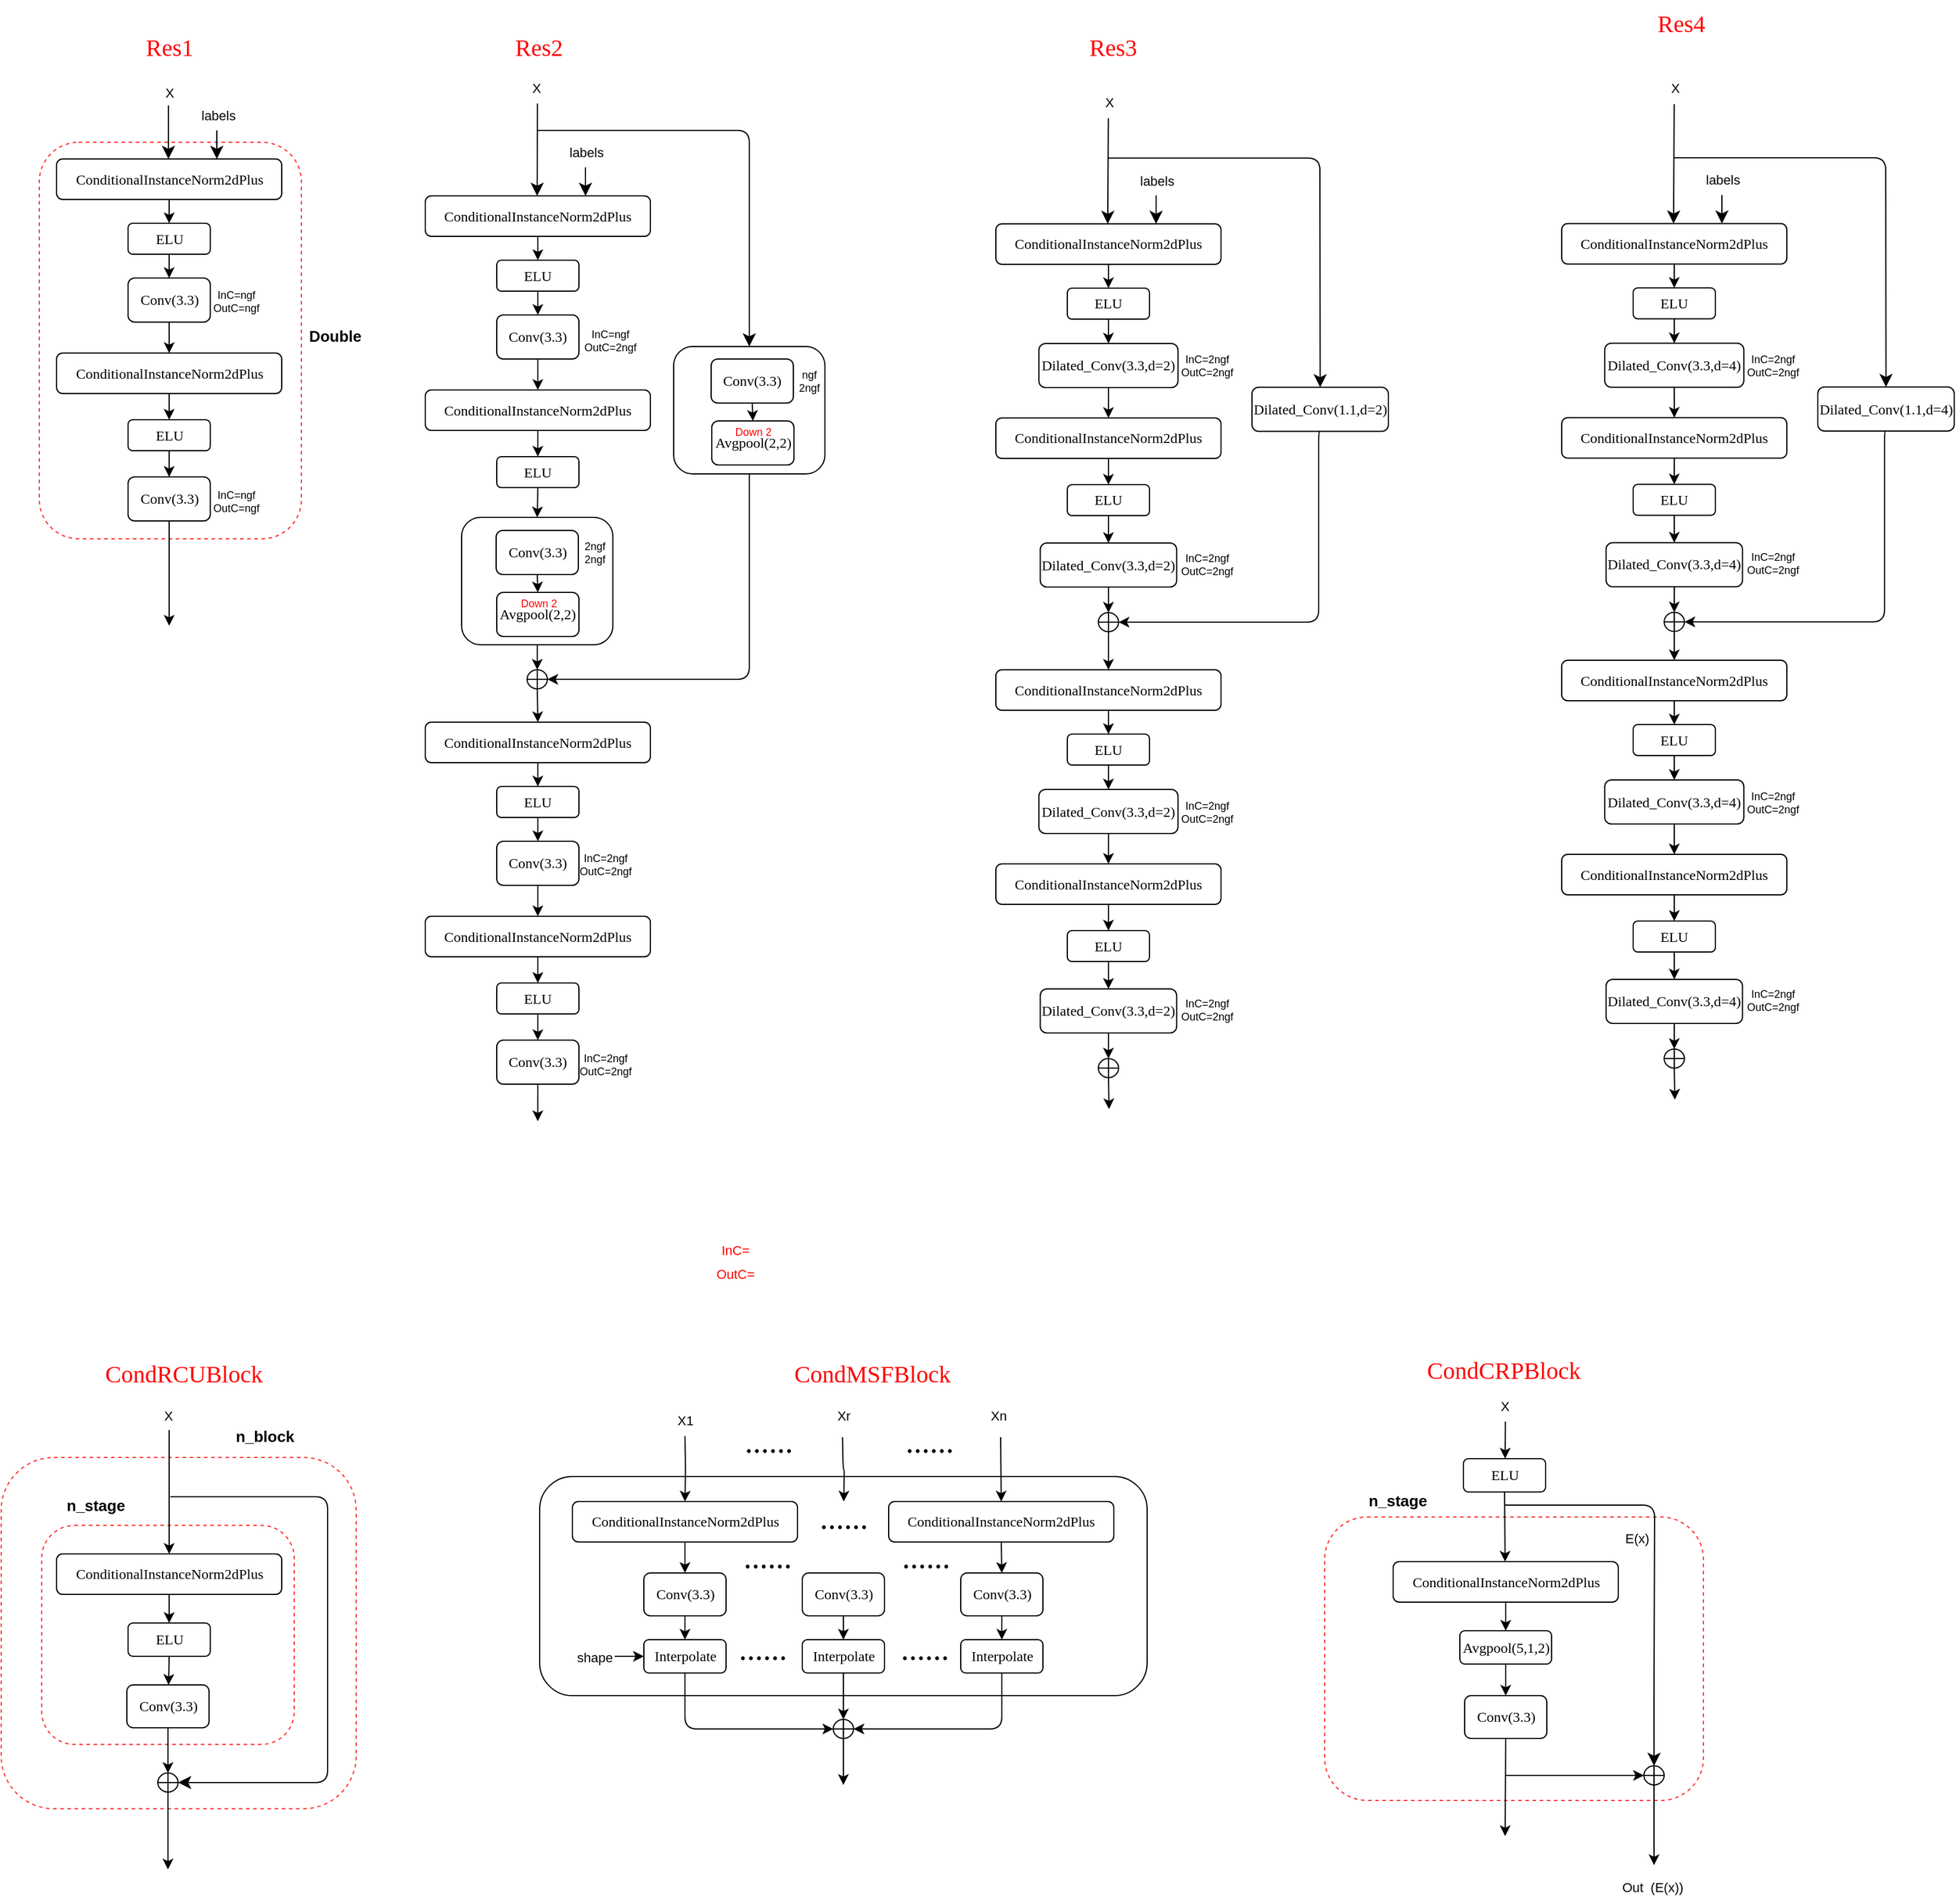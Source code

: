 <mxfile version="24.7.1" type="github">
  <diagram name="第 1 页" id="WY7e-I092N28eT6Ba04r">
    <mxGraphModel dx="1935" dy="1418" grid="0" gridSize="10" guides="1" tooltips="1" connect="1" arrows="1" fold="1" page="0" pageScale="1" pageWidth="827" pageHeight="1169" background="none" math="0" shadow="0">
      <root>
        <mxCell id="0" />
        <mxCell id="1" parent="0" />
        <mxCell id="3fjzQiBei5Zrd4goEmmM-246" value="" style="rounded=1;whiteSpace=wrap;html=1;" vertex="1" parent="1">
          <mxGeometry x="284" y="1099" width="510" height="184" as="geometry" />
        </mxCell>
        <mxCell id="3fjzQiBei5Zrd4goEmmM-242" value="" style="rounded=1;whiteSpace=wrap;html=1;dashed=1;strokeColor=#FF3333;" vertex="1" parent="1">
          <mxGeometry x="-168" y="1083" width="298" height="295" as="geometry" />
        </mxCell>
        <mxCell id="3fjzQiBei5Zrd4goEmmM-236" value="" style="rounded=1;whiteSpace=wrap;html=1;dashed=1;strokeColor=#FF3333;" vertex="1" parent="1">
          <mxGeometry x="-134" y="1140" width="212" height="184" as="geometry" />
        </mxCell>
        <mxCell id="3fjzQiBei5Zrd4goEmmM-80" value="" style="rounded=1;whiteSpace=wrap;html=1;" vertex="1" parent="1">
          <mxGeometry x="218.5" y="293.5" width="127" height="107" as="geometry" />
        </mxCell>
        <mxCell id="3fjzQiBei5Zrd4goEmmM-93" value="" style="rounded=1;whiteSpace=wrap;html=1;dashed=1;strokeColor=#FF3333;" vertex="1" parent="1">
          <mxGeometry x="-136" y="-21.5" width="220" height="333" as="geometry" />
        </mxCell>
        <mxCell id="3fjzQiBei5Zrd4goEmmM-47" style="edgeStyle=orthogonalEdgeStyle;rounded=1;orthogonalLoop=1;jettySize=auto;html=1;exitX=0.5;exitY=1;exitDx=0;exitDy=0;entryX=0.5;entryY=0;entryDx=0;entryDy=0;" edge="1" parent="1" source="3fjzQiBei5Zrd4goEmmM-34" target="3fjzQiBei5Zrd4goEmmM-42">
          <mxGeometry relative="1" as="geometry">
            <mxPoint x="-27" y="61.5" as="targetPoint" />
          </mxGeometry>
        </mxCell>
        <mxCell id="3fjzQiBei5Zrd4goEmmM-34" value="&lt;font face=&quot;Times New Roman&quot;&gt;ConditionalInstanceNorm2dPlus&lt;/font&gt;" style="rounded=1;whiteSpace=wrap;html=1;" vertex="1" parent="1">
          <mxGeometry x="-121.5" y="-7.5" width="189" height="34" as="geometry" />
        </mxCell>
        <mxCell id="3fjzQiBei5Zrd4goEmmM-38" value="&lt;font color=&quot;#ff0000&quot; face=&quot;Times New Roman&quot; style=&quot;font-size: 20px;&quot;&gt;Res1&lt;/font&gt;" style="text;html=1;align=center;verticalAlign=middle;resizable=0;points=[];autosize=1;strokeColor=none;fillColor=none;fontSize=16;rounded=1;labelBackgroundColor=none;" vertex="1" parent="1">
          <mxGeometry x="-56" y="-120.5" width="58" height="36" as="geometry" />
        </mxCell>
        <mxCell id="3fjzQiBei5Zrd4goEmmM-58" style="edgeStyle=orthogonalEdgeStyle;rounded=1;orthogonalLoop=1;jettySize=auto;html=1;exitX=0.5;exitY=1;exitDx=0;exitDy=0;entryX=0.5;entryY=0;entryDx=0;entryDy=0;" edge="1" parent="1" source="3fjzQiBei5Zrd4goEmmM-39" target="3fjzQiBei5Zrd4goEmmM-53">
          <mxGeometry relative="1" as="geometry" />
        </mxCell>
        <mxCell id="3fjzQiBei5Zrd4goEmmM-39" value="&lt;font face=&quot;Times New Roman&quot;&gt;Conv(3.3)&lt;/font&gt;" style="rounded=1;whiteSpace=wrap;html=1;" vertex="1" parent="1">
          <mxGeometry x="-61.5" y="92.5" width="69" height="37" as="geometry" />
        </mxCell>
        <mxCell id="3fjzQiBei5Zrd4goEmmM-40" value="&lt;font style=&quot;font-size: 9px;&quot;&gt;&lt;span style=&quot;font-size: 9px;&quot;&gt;InC=ngf&lt;/span&gt;&lt;/font&gt;&lt;div style=&quot;font-size: 9px;&quot;&gt;&lt;font style=&quot;font-size: 9px;&quot;&gt;&lt;span style=&quot;font-size: 9px;&quot;&gt;OutC=ngf&lt;/span&gt;&lt;/font&gt;&lt;/div&gt;" style="text;html=1;align=center;verticalAlign=middle;resizable=0;points=[];autosize=1;strokeColor=none;fillColor=none;fontSize=9;rounded=1;labelBackgroundColor=none;" vertex="1" parent="1">
          <mxGeometry y="95" width="57" height="34" as="geometry" />
        </mxCell>
        <mxCell id="3fjzQiBei5Zrd4goEmmM-49" style="edgeStyle=orthogonalEdgeStyle;rounded=1;orthogonalLoop=1;jettySize=auto;html=1;exitX=0.5;exitY=1;exitDx=0;exitDy=0;entryX=0.5;entryY=0;entryDx=0;entryDy=0;" edge="1" parent="1" source="3fjzQiBei5Zrd4goEmmM-42" target="3fjzQiBei5Zrd4goEmmM-39">
          <mxGeometry relative="1" as="geometry" />
        </mxCell>
        <mxCell id="3fjzQiBei5Zrd4goEmmM-42" value="&lt;font face=&quot;Times New Roman&quot;&gt;ELU&lt;/font&gt;" style="rounded=1;whiteSpace=wrap;html=1;" vertex="1" parent="1">
          <mxGeometry x="-61.5" y="46.5" width="69" height="26" as="geometry" />
        </mxCell>
        <mxCell id="3fjzQiBei5Zrd4goEmmM-43" value="" style="endArrow=classic;html=1;rounded=1;fontSize=12;startSize=8;endSize=8;labelBackgroundColor=none;fontColor=default;" edge="1" parent="1">
          <mxGeometry width="50" height="50" relative="1" as="geometry">
            <mxPoint x="-27.59" y="-52.5" as="sourcePoint" />
            <mxPoint x="-27.59" y="-7.5" as="targetPoint" />
          </mxGeometry>
        </mxCell>
        <mxCell id="3fjzQiBei5Zrd4goEmmM-45" value="&lt;span style=&quot;font-size: 11px;&quot;&gt;labels&lt;/span&gt;" style="text;html=1;align=center;verticalAlign=middle;resizable=0;points=[];autosize=1;strokeColor=none;fillColor=none;fontSize=16;rounded=1;labelBackgroundColor=none;" vertex="1" parent="1">
          <mxGeometry x="-10" y="-61.5" width="47" height="31" as="geometry" />
        </mxCell>
        <mxCell id="3fjzQiBei5Zrd4goEmmM-46" value="&lt;span style=&quot;font-size: 11px;&quot;&gt;X&lt;/span&gt;" style="text;html=1;align=center;verticalAlign=middle;resizable=0;points=[];autosize=1;strokeColor=none;fillColor=none;fontSize=16;rounded=1;labelBackgroundColor=none;" vertex="1" parent="1">
          <mxGeometry x="-39.5" y="-80.5" width="25" height="31" as="geometry" />
        </mxCell>
        <mxCell id="3fjzQiBei5Zrd4goEmmM-51" value="" style="endArrow=classic;html=1;rounded=1;fontSize=12;startSize=8;endSize=8;labelBackgroundColor=none;fontColor=default;" edge="1" parent="1">
          <mxGeometry width="50" height="50" relative="1" as="geometry">
            <mxPoint x="13" y="-31.5" as="sourcePoint" />
            <mxPoint x="13" y="-7.5" as="targetPoint" />
          </mxGeometry>
        </mxCell>
        <mxCell id="3fjzQiBei5Zrd4goEmmM-52" style="edgeStyle=orthogonalEdgeStyle;rounded=1;orthogonalLoop=1;jettySize=auto;html=1;exitX=0.5;exitY=1;exitDx=0;exitDy=0;entryX=0.5;entryY=0;entryDx=0;entryDy=0;" edge="1" parent="1" source="3fjzQiBei5Zrd4goEmmM-53" target="3fjzQiBei5Zrd4goEmmM-54">
          <mxGeometry relative="1" as="geometry">
            <mxPoint x="-27" y="226.5" as="targetPoint" />
          </mxGeometry>
        </mxCell>
        <mxCell id="3fjzQiBei5Zrd4goEmmM-53" value="&lt;font face=&quot;Times New Roman&quot;&gt;ConditionalInstanceNorm2dPlus&lt;/font&gt;" style="rounded=1;whiteSpace=wrap;html=1;" vertex="1" parent="1">
          <mxGeometry x="-121.5" y="155.5" width="189" height="34" as="geometry" />
        </mxCell>
        <mxCell id="3fjzQiBei5Zrd4goEmmM-60" style="edgeStyle=orthogonalEdgeStyle;rounded=1;orthogonalLoop=1;jettySize=auto;html=1;exitX=0.5;exitY=1;exitDx=0;exitDy=0;entryX=0.5;entryY=0;entryDx=0;entryDy=0;" edge="1" parent="1" source="3fjzQiBei5Zrd4goEmmM-54" target="3fjzQiBei5Zrd4goEmmM-59">
          <mxGeometry relative="1" as="geometry" />
        </mxCell>
        <mxCell id="3fjzQiBei5Zrd4goEmmM-54" value="&lt;font face=&quot;Times New Roman&quot;&gt;ELU&lt;/font&gt;" style="rounded=1;whiteSpace=wrap;html=1;" vertex="1" parent="1">
          <mxGeometry x="-61.5" y="211.5" width="69" height="26" as="geometry" />
        </mxCell>
        <mxCell id="3fjzQiBei5Zrd4goEmmM-62" style="edgeStyle=orthogonalEdgeStyle;rounded=1;orthogonalLoop=1;jettySize=auto;html=1;exitX=0.5;exitY=1;exitDx=0;exitDy=0;" edge="1" parent="1" source="3fjzQiBei5Zrd4goEmmM-59">
          <mxGeometry relative="1" as="geometry">
            <mxPoint x="-27" y="384.5" as="targetPoint" />
          </mxGeometry>
        </mxCell>
        <mxCell id="3fjzQiBei5Zrd4goEmmM-59" value="&lt;font face=&quot;Times New Roman&quot;&gt;Conv(3.3)&lt;/font&gt;" style="rounded=1;whiteSpace=wrap;html=1;" vertex="1" parent="1">
          <mxGeometry x="-61.5" y="259.5" width="69" height="37" as="geometry" />
        </mxCell>
        <mxCell id="3fjzQiBei5Zrd4goEmmM-61" value="&lt;font style=&quot;font-size: 9px;&quot;&gt;&lt;span style=&quot;font-size: 9px;&quot;&gt;InC=ngf&lt;/span&gt;&lt;/font&gt;&lt;div style=&quot;font-size: 9px;&quot;&gt;&lt;font style=&quot;font-size: 9px;&quot;&gt;&lt;span style=&quot;font-size: 9px;&quot;&gt;OutC=ngf&lt;/span&gt;&lt;/font&gt;&lt;/div&gt;" style="text;html=1;align=center;verticalAlign=middle;resizable=0;points=[];autosize=1;strokeColor=none;fillColor=none;fontSize=9;rounded=1;labelBackgroundColor=none;" vertex="1" parent="1">
          <mxGeometry y="262.5" width="57" height="34" as="geometry" />
        </mxCell>
        <mxCell id="3fjzQiBei5Zrd4goEmmM-63" style="edgeStyle=orthogonalEdgeStyle;rounded=1;orthogonalLoop=1;jettySize=auto;html=1;exitX=0.5;exitY=1;exitDx=0;exitDy=0;entryX=0.5;entryY=0;entryDx=0;entryDy=0;" edge="1" parent="1" source="3fjzQiBei5Zrd4goEmmM-64" target="3fjzQiBei5Zrd4goEmmM-70">
          <mxGeometry relative="1" as="geometry">
            <mxPoint x="282.5" y="92.5" as="targetPoint" />
          </mxGeometry>
        </mxCell>
        <mxCell id="3fjzQiBei5Zrd4goEmmM-64" value="&lt;font face=&quot;Times New Roman&quot;&gt;ConditionalInstanceNorm2dPlus&lt;/font&gt;" style="rounded=1;whiteSpace=wrap;html=1;" vertex="1" parent="1">
          <mxGeometry x="188" y="23.5" width="189" height="34" as="geometry" />
        </mxCell>
        <mxCell id="3fjzQiBei5Zrd4goEmmM-65" value="&lt;font color=&quot;#ff0000&quot; face=&quot;Times New Roman&quot; style=&quot;font-size: 20px;&quot;&gt;Res2&lt;/font&gt;" style="text;html=1;align=center;verticalAlign=middle;resizable=0;points=[];autosize=1;strokeColor=none;fillColor=none;fontSize=16;rounded=1;labelBackgroundColor=none;" vertex="1" parent="1">
          <mxGeometry x="253.5" y="-120.5" width="58" height="36" as="geometry" />
        </mxCell>
        <mxCell id="3fjzQiBei5Zrd4goEmmM-66" style="edgeStyle=orthogonalEdgeStyle;rounded=1;orthogonalLoop=1;jettySize=auto;html=1;exitX=0.5;exitY=1;exitDx=0;exitDy=0;entryX=0.5;entryY=0;entryDx=0;entryDy=0;" edge="1" parent="1" source="3fjzQiBei5Zrd4goEmmM-67" target="3fjzQiBei5Zrd4goEmmM-76">
          <mxGeometry relative="1" as="geometry" />
        </mxCell>
        <mxCell id="3fjzQiBei5Zrd4goEmmM-67" value="&lt;font face=&quot;Times New Roman&quot;&gt;Conv(3.3)&lt;/font&gt;" style="rounded=1;whiteSpace=wrap;html=1;" vertex="1" parent="1">
          <mxGeometry x="248" y="123.5" width="69" height="37" as="geometry" />
        </mxCell>
        <mxCell id="3fjzQiBei5Zrd4goEmmM-68" value="&lt;font style=&quot;font-size: 9px;&quot;&gt;&lt;span style=&quot;font-size: 9px;&quot;&gt;InC=ngf&lt;/span&gt;&lt;/font&gt;&lt;div style=&quot;font-size: 9px;&quot;&gt;&lt;font style=&quot;font-size: 9px;&quot;&gt;&lt;span style=&quot;font-size: 9px;&quot;&gt;OutC=2ngf&lt;/span&gt;&lt;/font&gt;&lt;/div&gt;" style="text;html=1;align=center;verticalAlign=middle;resizable=0;points=[];autosize=1;strokeColor=none;fillColor=none;fontSize=9;rounded=1;labelBackgroundColor=none;" vertex="1" parent="1">
          <mxGeometry x="311.5" y="128" width="62" height="34" as="geometry" />
        </mxCell>
        <mxCell id="3fjzQiBei5Zrd4goEmmM-69" style="edgeStyle=orthogonalEdgeStyle;rounded=1;orthogonalLoop=1;jettySize=auto;html=1;exitX=0.5;exitY=1;exitDx=0;exitDy=0;entryX=0.5;entryY=0;entryDx=0;entryDy=0;" edge="1" parent="1" source="3fjzQiBei5Zrd4goEmmM-70" target="3fjzQiBei5Zrd4goEmmM-67">
          <mxGeometry relative="1" as="geometry" />
        </mxCell>
        <mxCell id="3fjzQiBei5Zrd4goEmmM-70" value="&lt;font face=&quot;Times New Roman&quot;&gt;ELU&lt;/font&gt;" style="rounded=1;whiteSpace=wrap;html=1;" vertex="1" parent="1">
          <mxGeometry x="248" y="77.5" width="69" height="26" as="geometry" />
        </mxCell>
        <mxCell id="3fjzQiBei5Zrd4goEmmM-71" value="" style="endArrow=classic;html=1;rounded=1;fontSize=12;startSize=8;endSize=8;labelBackgroundColor=none;fontColor=default;exitX=0.567;exitY=0.981;exitDx=0;exitDy=0;exitPerimeter=0;" edge="1" parent="1" source="3fjzQiBei5Zrd4goEmmM-73">
          <mxGeometry width="50" height="50" relative="1" as="geometry">
            <mxPoint x="281.91" y="-21.5" as="sourcePoint" />
            <mxPoint x="281.91" y="23.5" as="targetPoint" />
          </mxGeometry>
        </mxCell>
        <mxCell id="3fjzQiBei5Zrd4goEmmM-72" value="&lt;span style=&quot;font-size: 11px;&quot;&gt;labels&lt;/span&gt;" style="text;html=1;align=center;verticalAlign=middle;resizable=0;points=[];autosize=1;strokeColor=none;fillColor=none;fontSize=16;rounded=1;labelBackgroundColor=none;" vertex="1" parent="1">
          <mxGeometry x="299.5" y="-30.5" width="47" height="31" as="geometry" />
        </mxCell>
        <mxCell id="3fjzQiBei5Zrd4goEmmM-73" value="&lt;span style=&quot;font-size: 11px;&quot;&gt;X&lt;/span&gt;" style="text;html=1;align=center;verticalAlign=middle;resizable=0;points=[];autosize=1;strokeColor=none;fillColor=none;fontSize=16;rounded=1;labelBackgroundColor=none;" vertex="1" parent="1">
          <mxGeometry x="268" y="-84.5" width="25" height="31" as="geometry" />
        </mxCell>
        <mxCell id="3fjzQiBei5Zrd4goEmmM-74" value="" style="endArrow=classic;html=1;rounded=1;fontSize=12;startSize=8;endSize=8;labelBackgroundColor=none;fontColor=default;" edge="1" parent="1">
          <mxGeometry width="50" height="50" relative="1" as="geometry">
            <mxPoint x="322.5" y="-0.5" as="sourcePoint" />
            <mxPoint x="322.5" y="23.5" as="targetPoint" />
          </mxGeometry>
        </mxCell>
        <mxCell id="3fjzQiBei5Zrd4goEmmM-75" style="edgeStyle=orthogonalEdgeStyle;rounded=1;orthogonalLoop=1;jettySize=auto;html=1;exitX=0.5;exitY=1;exitDx=0;exitDy=0;entryX=0.5;entryY=0;entryDx=0;entryDy=0;" edge="1" parent="1" source="3fjzQiBei5Zrd4goEmmM-76" target="3fjzQiBei5Zrd4goEmmM-78">
          <mxGeometry relative="1" as="geometry">
            <mxPoint x="282.5" y="257.5" as="targetPoint" />
          </mxGeometry>
        </mxCell>
        <mxCell id="3fjzQiBei5Zrd4goEmmM-76" value="&lt;font face=&quot;Times New Roman&quot;&gt;ConditionalInstanceNorm2dPlus&lt;/font&gt;" style="rounded=1;whiteSpace=wrap;html=1;" vertex="1" parent="1">
          <mxGeometry x="188" y="186.5" width="189" height="34" as="geometry" />
        </mxCell>
        <mxCell id="3fjzQiBei5Zrd4goEmmM-77" style="edgeStyle=orthogonalEdgeStyle;rounded=1;orthogonalLoop=1;jettySize=auto;html=1;exitX=0.5;exitY=1;exitDx=0;exitDy=0;entryX=0.5;entryY=0;entryDx=0;entryDy=0;" edge="1" parent="1" source="3fjzQiBei5Zrd4goEmmM-78" target="3fjzQiBei5Zrd4goEmmM-80">
          <mxGeometry relative="1" as="geometry" />
        </mxCell>
        <mxCell id="3fjzQiBei5Zrd4goEmmM-78" value="&lt;font face=&quot;Times New Roman&quot;&gt;ELU&lt;/font&gt;" style="rounded=1;whiteSpace=wrap;html=1;" vertex="1" parent="1">
          <mxGeometry x="248" y="242.5" width="69" height="26" as="geometry" />
        </mxCell>
        <mxCell id="3fjzQiBei5Zrd4goEmmM-99" style="edgeStyle=orthogonalEdgeStyle;rounded=1;orthogonalLoop=1;jettySize=auto;html=1;exitX=0.5;exitY=1;exitDx=0;exitDy=0;entryX=0.5;entryY=0;entryDx=0;entryDy=0;" edge="1" parent="1" source="3fjzQiBei5Zrd4goEmmM-80" target="3fjzQiBei5Zrd4goEmmM-97">
          <mxGeometry relative="1" as="geometry" />
        </mxCell>
        <mxCell id="3fjzQiBei5Zrd4goEmmM-81" value="&lt;font style=&quot;font-size: 9px;&quot;&gt;&lt;span style=&quot;font-size: 9px;&quot;&gt;2ngf&lt;/span&gt;&lt;/font&gt;&lt;div style=&quot;font-size: 9px;&quot;&gt;&lt;font style=&quot;font-size: 9px;&quot;&gt;&lt;span style=&quot;font-size: 9px;&quot;&gt;2ngf&lt;/span&gt;&lt;/font&gt;&lt;/div&gt;" style="text;html=1;align=center;verticalAlign=middle;resizable=0;points=[];autosize=1;strokeColor=none;fillColor=none;fontSize=9;rounded=1;labelBackgroundColor=none;" vertex="1" parent="1">
          <mxGeometry x="311.5" y="306" width="36" height="34" as="geometry" />
        </mxCell>
        <mxCell id="3fjzQiBei5Zrd4goEmmM-88" style="edgeStyle=orthogonalEdgeStyle;rounded=1;orthogonalLoop=1;jettySize=auto;html=1;exitX=0.5;exitY=1;exitDx=0;exitDy=0;entryX=0.5;entryY=0;entryDx=0;entryDy=0;" edge="1" parent="1" source="3fjzQiBei5Zrd4goEmmM-86" target="3fjzQiBei5Zrd4goEmmM-87">
          <mxGeometry relative="1" as="geometry" />
        </mxCell>
        <mxCell id="3fjzQiBei5Zrd4goEmmM-86" value="&lt;font face=&quot;Times New Roman&quot;&gt;Conv(3.3)&lt;/font&gt;" style="rounded=1;whiteSpace=wrap;html=1;" vertex="1" parent="1">
          <mxGeometry x="247.5" y="304.5" width="69" height="37" as="geometry" />
        </mxCell>
        <mxCell id="3fjzQiBei5Zrd4goEmmM-87" value="&lt;font face=&quot;Times New Roman&quot;&gt;Avgpool(2,2)&lt;/font&gt;" style="rounded=1;whiteSpace=wrap;html=1;" vertex="1" parent="1">
          <mxGeometry x="248" y="356.5" width="69" height="37" as="geometry" />
        </mxCell>
        <mxCell id="3fjzQiBei5Zrd4goEmmM-91" value="&lt;font color=&quot;#ff0000&quot;&gt;Down 2&lt;/font&gt;" style="text;html=1;align=center;verticalAlign=middle;resizable=0;points=[];autosize=1;strokeColor=none;fillColor=none;fontSize=9;rounded=1;labelBackgroundColor=none;" vertex="1" parent="1">
          <mxGeometry x="258" y="354.5" width="49" height="23" as="geometry" />
        </mxCell>
        <mxCell id="3fjzQiBei5Zrd4goEmmM-95" value="&lt;font style=&quot;font-size: 13px;&quot;&gt;&lt;b&gt;Double&lt;/b&gt;&lt;/font&gt;" style="text;html=1;align=center;verticalAlign=middle;resizable=0;points=[];autosize=1;strokeColor=none;fillColor=none;fontSize=16;rounded=1;labelBackgroundColor=none;" vertex="1" parent="1">
          <mxGeometry x="81" y="124.5" width="62" height="31" as="geometry" />
        </mxCell>
        <mxCell id="3fjzQiBei5Zrd4goEmmM-131" style="edgeStyle=elbowEdgeStyle;rounded=1;orthogonalLoop=1;jettySize=auto;html=1;exitX=0.5;exitY=1;exitDx=0;exitDy=0;entryX=0.5;entryY=0;entryDx=0;entryDy=0;" edge="1" parent="1" source="3fjzQiBei5Zrd4goEmmM-97" target="3fjzQiBei5Zrd4goEmmM-114">
          <mxGeometry relative="1" as="geometry" />
        </mxCell>
        <mxCell id="3fjzQiBei5Zrd4goEmmM-97" value="" style="shape=orEllipse;perimeter=ellipsePerimeter;whiteSpace=wrap;html=1;backgroundOutline=1;rounded=1;labelBackgroundColor=none;" vertex="1" parent="1">
          <mxGeometry x="273.5" y="421.5" width="17" height="16" as="geometry" />
        </mxCell>
        <mxCell id="3fjzQiBei5Zrd4goEmmM-103" value="" style="endArrow=classic;html=1;rounded=1;fontSize=12;startSize=8;endSize=8;labelBackgroundColor=none;fontColor=default;entryX=0.5;entryY=0;entryDx=0;entryDy=0;" edge="1" parent="1" target="3fjzQiBei5Zrd4goEmmM-105">
          <mxGeometry width="50" height="50" relative="1" as="geometry">
            <mxPoint x="282" y="-31.5" as="sourcePoint" />
            <mxPoint x="407" y="91.5" as="targetPoint" />
            <Array as="points">
              <mxPoint x="460" y="-31.5" />
            </Array>
          </mxGeometry>
        </mxCell>
        <mxCell id="3fjzQiBei5Zrd4goEmmM-111" style="edgeStyle=elbowEdgeStyle;rounded=1;orthogonalLoop=1;jettySize=auto;html=1;exitX=0.5;exitY=1;exitDx=0;exitDy=0;entryX=1;entryY=0.5;entryDx=0;entryDy=0;" edge="1" parent="1" source="3fjzQiBei5Zrd4goEmmM-105" target="3fjzQiBei5Zrd4goEmmM-97">
          <mxGeometry relative="1" as="geometry">
            <Array as="points">
              <mxPoint x="460" y="352.5" />
            </Array>
          </mxGeometry>
        </mxCell>
        <mxCell id="3fjzQiBei5Zrd4goEmmM-105" value="" style="rounded=1;whiteSpace=wrap;html=1;" vertex="1" parent="1">
          <mxGeometry x="396.5" y="150" width="127" height="107" as="geometry" />
        </mxCell>
        <mxCell id="3fjzQiBei5Zrd4goEmmM-106" value="&lt;font style=&quot;font-size: 9px;&quot;&gt;&lt;span style=&quot;font-size: 9px;&quot;&gt;ngf&lt;/span&gt;&lt;/font&gt;&lt;div style=&quot;font-size: 9px;&quot;&gt;&lt;font style=&quot;font-size: 9px;&quot;&gt;&lt;span style=&quot;font-size: 9px;&quot;&gt;2ngf&lt;/span&gt;&lt;/font&gt;&lt;/div&gt;" style="text;html=1;align=center;verticalAlign=middle;resizable=0;points=[];autosize=1;strokeColor=none;fillColor=none;fontSize=9;rounded=1;labelBackgroundColor=none;" vertex="1" parent="1">
          <mxGeometry x="492" y="162" width="36" height="34" as="geometry" />
        </mxCell>
        <mxCell id="3fjzQiBei5Zrd4goEmmM-107" style="edgeStyle=orthogonalEdgeStyle;rounded=1;orthogonalLoop=1;jettySize=auto;html=1;exitX=0.5;exitY=1;exitDx=0;exitDy=0;entryX=0.5;entryY=0;entryDx=0;entryDy=0;" edge="1" parent="1" source="3fjzQiBei5Zrd4goEmmM-108" target="3fjzQiBei5Zrd4goEmmM-109">
          <mxGeometry relative="1" as="geometry" />
        </mxCell>
        <mxCell id="3fjzQiBei5Zrd4goEmmM-108" value="&lt;font face=&quot;Times New Roman&quot;&gt;Conv(3.3)&lt;/font&gt;" style="rounded=1;whiteSpace=wrap;html=1;" vertex="1" parent="1">
          <mxGeometry x="428" y="160.5" width="69" height="37" as="geometry" />
        </mxCell>
        <mxCell id="3fjzQiBei5Zrd4goEmmM-109" value="&lt;font face=&quot;Times New Roman&quot;&gt;Avgpool(2,2)&lt;/font&gt;" style="rounded=1;whiteSpace=wrap;html=1;" vertex="1" parent="1">
          <mxGeometry x="428.5" y="212.5" width="69" height="37" as="geometry" />
        </mxCell>
        <mxCell id="3fjzQiBei5Zrd4goEmmM-110" value="&lt;font color=&quot;#ff0000&quot;&gt;Down 2&lt;/font&gt;" style="text;html=1;align=center;verticalAlign=middle;resizable=0;points=[];autosize=1;strokeColor=none;fillColor=none;fontSize=9;rounded=1;labelBackgroundColor=none;" vertex="1" parent="1">
          <mxGeometry x="438.5" y="210.5" width="49" height="23" as="geometry" />
        </mxCell>
        <mxCell id="3fjzQiBei5Zrd4goEmmM-113" style="edgeStyle=orthogonalEdgeStyle;rounded=1;orthogonalLoop=1;jettySize=auto;html=1;exitX=0.5;exitY=1;exitDx=0;exitDy=0;entryX=0.5;entryY=0;entryDx=0;entryDy=0;" edge="1" parent="1" source="3fjzQiBei5Zrd4goEmmM-114" target="3fjzQiBei5Zrd4goEmmM-119">
          <mxGeometry relative="1" as="geometry">
            <mxPoint x="282.5" y="534.5" as="targetPoint" />
          </mxGeometry>
        </mxCell>
        <mxCell id="3fjzQiBei5Zrd4goEmmM-114" value="&lt;font face=&quot;Times New Roman&quot;&gt;ConditionalInstanceNorm2dPlus&lt;/font&gt;" style="rounded=1;whiteSpace=wrap;html=1;" vertex="1" parent="1">
          <mxGeometry x="188" y="465.5" width="189" height="34" as="geometry" />
        </mxCell>
        <mxCell id="3fjzQiBei5Zrd4goEmmM-115" style="edgeStyle=orthogonalEdgeStyle;rounded=1;orthogonalLoop=1;jettySize=auto;html=1;exitX=0.5;exitY=1;exitDx=0;exitDy=0;entryX=0.5;entryY=0;entryDx=0;entryDy=0;" edge="1" parent="1" source="3fjzQiBei5Zrd4goEmmM-116" target="3fjzQiBei5Zrd4goEmmM-124">
          <mxGeometry relative="1" as="geometry" />
        </mxCell>
        <mxCell id="3fjzQiBei5Zrd4goEmmM-116" value="&lt;font face=&quot;Times New Roman&quot;&gt;Conv(3.3)&lt;/font&gt;" style="rounded=1;whiteSpace=wrap;html=1;" vertex="1" parent="1">
          <mxGeometry x="248" y="565.5" width="69" height="37" as="geometry" />
        </mxCell>
        <mxCell id="3fjzQiBei5Zrd4goEmmM-117" value="&lt;font style=&quot;font-size: 9px;&quot;&gt;&lt;span style=&quot;font-size: 9px;&quot;&gt;InC=2ngf&lt;/span&gt;&lt;/font&gt;&lt;div style=&quot;font-size: 9px;&quot;&gt;&lt;font style=&quot;font-size: 9px;&quot;&gt;&lt;span style=&quot;font-size: 9px;&quot;&gt;OutC=2ngf&lt;/span&gt;&lt;/font&gt;&lt;/div&gt;" style="text;html=1;align=center;verticalAlign=middle;resizable=0;points=[];autosize=1;strokeColor=none;fillColor=none;fontSize=9;rounded=1;labelBackgroundColor=none;" vertex="1" parent="1">
          <mxGeometry x="307.5" y="568" width="62" height="34" as="geometry" />
        </mxCell>
        <mxCell id="3fjzQiBei5Zrd4goEmmM-118" style="edgeStyle=orthogonalEdgeStyle;rounded=1;orthogonalLoop=1;jettySize=auto;html=1;exitX=0.5;exitY=1;exitDx=0;exitDy=0;entryX=0.5;entryY=0;entryDx=0;entryDy=0;" edge="1" parent="1" source="3fjzQiBei5Zrd4goEmmM-119" target="3fjzQiBei5Zrd4goEmmM-116">
          <mxGeometry relative="1" as="geometry" />
        </mxCell>
        <mxCell id="3fjzQiBei5Zrd4goEmmM-119" value="&lt;font face=&quot;Times New Roman&quot;&gt;ELU&lt;/font&gt;" style="rounded=1;whiteSpace=wrap;html=1;" vertex="1" parent="1">
          <mxGeometry x="248" y="519.5" width="69" height="26" as="geometry" />
        </mxCell>
        <mxCell id="3fjzQiBei5Zrd4goEmmM-123" style="edgeStyle=orthogonalEdgeStyle;rounded=1;orthogonalLoop=1;jettySize=auto;html=1;exitX=0.5;exitY=1;exitDx=0;exitDy=0;entryX=0.5;entryY=0;entryDx=0;entryDy=0;" edge="1" parent="1" source="3fjzQiBei5Zrd4goEmmM-124" target="3fjzQiBei5Zrd4goEmmM-126">
          <mxGeometry relative="1" as="geometry">
            <mxPoint x="282.5" y="699.5" as="targetPoint" />
          </mxGeometry>
        </mxCell>
        <mxCell id="3fjzQiBei5Zrd4goEmmM-124" value="&lt;font face=&quot;Times New Roman&quot;&gt;ConditionalInstanceNorm2dPlus&lt;/font&gt;" style="rounded=1;whiteSpace=wrap;html=1;" vertex="1" parent="1">
          <mxGeometry x="188" y="628.5" width="189" height="34" as="geometry" />
        </mxCell>
        <mxCell id="3fjzQiBei5Zrd4goEmmM-125" style="edgeStyle=orthogonalEdgeStyle;rounded=1;orthogonalLoop=1;jettySize=auto;html=1;exitX=0.5;exitY=1;exitDx=0;exitDy=0;entryX=0.5;entryY=0;entryDx=0;entryDy=0;" edge="1" parent="1" source="3fjzQiBei5Zrd4goEmmM-126" target="3fjzQiBei5Zrd4goEmmM-128">
          <mxGeometry relative="1" as="geometry" />
        </mxCell>
        <mxCell id="3fjzQiBei5Zrd4goEmmM-126" value="&lt;font face=&quot;Times New Roman&quot;&gt;ELU&lt;/font&gt;" style="rounded=1;whiteSpace=wrap;html=1;" vertex="1" parent="1">
          <mxGeometry x="248" y="684.5" width="69" height="26" as="geometry" />
        </mxCell>
        <mxCell id="3fjzQiBei5Zrd4goEmmM-127" style="edgeStyle=orthogonalEdgeStyle;rounded=1;orthogonalLoop=1;jettySize=auto;html=1;exitX=0.5;exitY=1;exitDx=0;exitDy=0;" edge="1" parent="1" source="3fjzQiBei5Zrd4goEmmM-128">
          <mxGeometry relative="1" as="geometry">
            <mxPoint x="282.441" y="800.618" as="targetPoint" />
          </mxGeometry>
        </mxCell>
        <mxCell id="3fjzQiBei5Zrd4goEmmM-128" value="&lt;font face=&quot;Times New Roman&quot;&gt;Conv(3.3)&lt;/font&gt;" style="rounded=1;whiteSpace=wrap;html=1;" vertex="1" parent="1">
          <mxGeometry x="248" y="732.5" width="69" height="37" as="geometry" />
        </mxCell>
        <mxCell id="3fjzQiBei5Zrd4goEmmM-129" value="&lt;font style=&quot;font-size: 9px;&quot;&gt;&lt;span style=&quot;font-size: 9px;&quot;&gt;InC=2ngf&lt;/span&gt;&lt;/font&gt;&lt;div style=&quot;font-size: 9px;&quot;&gt;&lt;font style=&quot;font-size: 9px;&quot;&gt;&lt;span style=&quot;font-size: 9px;&quot;&gt;OutC=2ngf&lt;/span&gt;&lt;/font&gt;&lt;/div&gt;" style="text;html=1;align=center;verticalAlign=middle;resizable=0;points=[];autosize=1;strokeColor=none;fillColor=none;fontSize=9;rounded=1;labelBackgroundColor=none;" vertex="1" parent="1">
          <mxGeometry x="307.5" y="735.5" width="62" height="34" as="geometry" />
        </mxCell>
        <mxCell id="3fjzQiBei5Zrd4goEmmM-132" value="&lt;font color=&quot;#ff0000&quot; face=&quot;Times New Roman&quot; style=&quot;font-size: 20px;&quot;&gt;Res3&lt;/font&gt;" style="text;html=1;align=center;verticalAlign=middle;resizable=0;points=[];autosize=1;strokeColor=none;fillColor=none;fontSize=16;rounded=1;labelBackgroundColor=none;" vertex="1" parent="1">
          <mxGeometry x="736" y="-120.5" width="58" height="36" as="geometry" />
        </mxCell>
        <mxCell id="3fjzQiBei5Zrd4goEmmM-133" value="&lt;font color=&quot;#ff0000&quot; face=&quot;Times New Roman&quot; style=&quot;font-size: 20px;&quot;&gt;Res4&lt;/font&gt;" style="text;html=1;align=center;verticalAlign=middle;resizable=0;points=[];autosize=1;strokeColor=none;fillColor=none;fontSize=16;rounded=1;labelBackgroundColor=none;" vertex="1" parent="1">
          <mxGeometry x="1213.26" y="-140.5" width="58" height="36" as="geometry" />
        </mxCell>
        <mxCell id="3fjzQiBei5Zrd4goEmmM-135" style="edgeStyle=orthogonalEdgeStyle;rounded=1;orthogonalLoop=1;jettySize=auto;html=1;exitX=0.5;exitY=1;exitDx=0;exitDy=0;entryX=0.5;entryY=0;entryDx=0;entryDy=0;" edge="1" parent="1" source="3fjzQiBei5Zrd4goEmmM-136" target="3fjzQiBei5Zrd4goEmmM-141">
          <mxGeometry relative="1" as="geometry">
            <mxPoint x="761.5" y="116.01" as="targetPoint" />
          </mxGeometry>
        </mxCell>
        <mxCell id="3fjzQiBei5Zrd4goEmmM-136" value="&lt;font face=&quot;Times New Roman&quot;&gt;ConditionalInstanceNorm2dPlus&lt;/font&gt;" style="rounded=1;whiteSpace=wrap;html=1;" vertex="1" parent="1">
          <mxGeometry x="667" y="47.01" width="189" height="34" as="geometry" />
        </mxCell>
        <mxCell id="3fjzQiBei5Zrd4goEmmM-137" style="edgeStyle=orthogonalEdgeStyle;rounded=1;orthogonalLoop=1;jettySize=auto;html=1;exitX=0.5;exitY=1;exitDx=0;exitDy=0;entryX=0.5;entryY=0;entryDx=0;entryDy=0;" edge="1" parent="1" source="3fjzQiBei5Zrd4goEmmM-138" target="3fjzQiBei5Zrd4goEmmM-147">
          <mxGeometry relative="1" as="geometry" />
        </mxCell>
        <mxCell id="3fjzQiBei5Zrd4goEmmM-138" value="&lt;font face=&quot;Times New Roman&quot;&gt;Dilated_Conv(3.3,d=2)&lt;/font&gt;" style="rounded=1;whiteSpace=wrap;html=1;" vertex="1" parent="1">
          <mxGeometry x="703.13" y="147.51" width="116.75" height="37" as="geometry" />
        </mxCell>
        <mxCell id="3fjzQiBei5Zrd4goEmmM-139" value="&lt;font style=&quot;font-size: 9px;&quot;&gt;&lt;span style=&quot;font-size: 9px;&quot;&gt;InC=2ngf&lt;/span&gt;&lt;/font&gt;&lt;div style=&quot;font-size: 9px;&quot;&gt;&lt;font style=&quot;font-size: 9px;&quot;&gt;&lt;span style=&quot;font-size: 9px;&quot;&gt;OutC=2ngf&lt;/span&gt;&lt;/font&gt;&lt;/div&gt;" style="text;html=1;align=center;verticalAlign=middle;resizable=0;points=[];autosize=1;strokeColor=none;fillColor=none;fontSize=9;rounded=1;labelBackgroundColor=none;" vertex="1" parent="1">
          <mxGeometry x="812.5" y="149.01" width="62" height="34" as="geometry" />
        </mxCell>
        <mxCell id="3fjzQiBei5Zrd4goEmmM-140" style="edgeStyle=orthogonalEdgeStyle;rounded=1;orthogonalLoop=1;jettySize=auto;html=1;exitX=0.5;exitY=1;exitDx=0;exitDy=0;entryX=0.5;entryY=0;entryDx=0;entryDy=0;" edge="1" parent="1" source="3fjzQiBei5Zrd4goEmmM-141" target="3fjzQiBei5Zrd4goEmmM-138">
          <mxGeometry relative="1" as="geometry" />
        </mxCell>
        <mxCell id="3fjzQiBei5Zrd4goEmmM-141" value="&lt;font face=&quot;Times New Roman&quot;&gt;ELU&lt;/font&gt;" style="rounded=1;whiteSpace=wrap;html=1;" vertex="1" parent="1">
          <mxGeometry x="727" y="101.01" width="69" height="26" as="geometry" />
        </mxCell>
        <mxCell id="3fjzQiBei5Zrd4goEmmM-142" value="" style="endArrow=classic;html=1;rounded=1;fontSize=12;startSize=8;endSize=8;labelBackgroundColor=none;fontColor=default;" edge="1" parent="1" source="3fjzQiBei5Zrd4goEmmM-144">
          <mxGeometry width="50" height="50" relative="1" as="geometry">
            <mxPoint x="761.368" y="-6.99" as="sourcePoint" />
            <mxPoint x="760.91" y="47.01" as="targetPoint" />
          </mxGeometry>
        </mxCell>
        <mxCell id="3fjzQiBei5Zrd4goEmmM-143" value="&lt;span style=&quot;font-size: 11px;&quot;&gt;labels&lt;/span&gt;" style="text;html=1;align=center;verticalAlign=middle;resizable=0;points=[];autosize=1;strokeColor=none;fillColor=none;fontSize=16;rounded=1;labelBackgroundColor=none;" vertex="1" parent="1">
          <mxGeometry x="778.5" y="-6.99" width="47" height="31" as="geometry" />
        </mxCell>
        <mxCell id="3fjzQiBei5Zrd4goEmmM-144" value="&lt;span style=&quot;font-size: 11px;&quot;&gt;X&lt;/span&gt;" style="text;html=1;align=center;verticalAlign=middle;resizable=0;points=[];autosize=1;strokeColor=none;fillColor=none;fontSize=16;rounded=1;labelBackgroundColor=none;" vertex="1" parent="1">
          <mxGeometry x="749" y="-72.74" width="25" height="31" as="geometry" />
        </mxCell>
        <mxCell id="3fjzQiBei5Zrd4goEmmM-145" value="" style="endArrow=classic;html=1;rounded=1;fontSize=12;startSize=8;endSize=8;labelBackgroundColor=none;fontColor=default;" edge="1" parent="1">
          <mxGeometry width="50" height="50" relative="1" as="geometry">
            <mxPoint x="801.5" y="23.01" as="sourcePoint" />
            <mxPoint x="801.5" y="47.01" as="targetPoint" />
          </mxGeometry>
        </mxCell>
        <mxCell id="3fjzQiBei5Zrd4goEmmM-146" style="edgeStyle=orthogonalEdgeStyle;rounded=1;orthogonalLoop=1;jettySize=auto;html=1;exitX=0.5;exitY=1;exitDx=0;exitDy=0;entryX=0.5;entryY=0;entryDx=0;entryDy=0;" edge="1" parent="1" source="3fjzQiBei5Zrd4goEmmM-147" target="3fjzQiBei5Zrd4goEmmM-149">
          <mxGeometry relative="1" as="geometry">
            <mxPoint x="761.5" y="281.01" as="targetPoint" />
          </mxGeometry>
        </mxCell>
        <mxCell id="3fjzQiBei5Zrd4goEmmM-147" value="&lt;font face=&quot;Times New Roman&quot;&gt;ConditionalInstanceNorm2dPlus&lt;/font&gt;" style="rounded=1;whiteSpace=wrap;html=1;" vertex="1" parent="1">
          <mxGeometry x="667" y="210.01" width="189" height="34" as="geometry" />
        </mxCell>
        <mxCell id="3fjzQiBei5Zrd4goEmmM-148" style="edgeStyle=orthogonalEdgeStyle;rounded=1;orthogonalLoop=1;jettySize=auto;html=1;exitX=0.5;exitY=1;exitDx=0;exitDy=0;entryX=0.5;entryY=0;entryDx=0;entryDy=0;" edge="1" parent="1" source="3fjzQiBei5Zrd4goEmmM-149" target="3fjzQiBei5Zrd4goEmmM-151">
          <mxGeometry relative="1" as="geometry" />
        </mxCell>
        <mxCell id="3fjzQiBei5Zrd4goEmmM-149" value="&lt;font face=&quot;Times New Roman&quot;&gt;ELU&lt;/font&gt;" style="rounded=1;whiteSpace=wrap;html=1;" vertex="1" parent="1">
          <mxGeometry x="727" y="266.01" width="69" height="26" as="geometry" />
        </mxCell>
        <mxCell id="3fjzQiBei5Zrd4goEmmM-156" style="edgeStyle=elbowEdgeStyle;rounded=1;orthogonalLoop=1;jettySize=auto;html=1;exitX=0.5;exitY=1;exitDx=0;exitDy=0;entryX=0.5;entryY=0;entryDx=0;entryDy=0;" edge="1" parent="1" source="3fjzQiBei5Zrd4goEmmM-151" target="3fjzQiBei5Zrd4goEmmM-155">
          <mxGeometry relative="1" as="geometry" />
        </mxCell>
        <mxCell id="3fjzQiBei5Zrd4goEmmM-151" value="&lt;span style=&quot;font-family: &amp;quot;Times New Roman&amp;quot;;&quot;&gt;Dilated_Conv(3.3,d=2)&lt;/span&gt;" style="rounded=1;whiteSpace=wrap;html=1;" vertex="1" parent="1">
          <mxGeometry x="704.26" y="315.01" width="114.5" height="37" as="geometry" />
        </mxCell>
        <mxCell id="3fjzQiBei5Zrd4goEmmM-154" value="&lt;font style=&quot;font-size: 9px;&quot;&gt;&lt;span style=&quot;font-size: 9px;&quot;&gt;InC=2ngf&lt;/span&gt;&lt;/font&gt;&lt;div style=&quot;font-size: 9px;&quot;&gt;&lt;font style=&quot;font-size: 9px;&quot;&gt;&lt;span style=&quot;font-size: 9px;&quot;&gt;OutC=2ngf&lt;/span&gt;&lt;/font&gt;&lt;/div&gt;" style="text;html=1;align=center;verticalAlign=middle;resizable=0;points=[];autosize=1;strokeColor=none;fillColor=none;fontSize=9;rounded=1;labelBackgroundColor=none;" vertex="1" parent="1">
          <mxGeometry x="812.5" y="315.51" width="62" height="34" as="geometry" />
        </mxCell>
        <mxCell id="3fjzQiBei5Zrd4goEmmM-161" style="edgeStyle=elbowEdgeStyle;rounded=1;orthogonalLoop=1;jettySize=auto;html=1;exitX=0.5;exitY=1;exitDx=0;exitDy=0;entryX=0.5;entryY=0;entryDx=0;entryDy=0;" edge="1" parent="1" source="3fjzQiBei5Zrd4goEmmM-155" target="3fjzQiBei5Zrd4goEmmM-165">
          <mxGeometry relative="1" as="geometry">
            <mxPoint x="761.941" y="465.495" as="targetPoint" />
          </mxGeometry>
        </mxCell>
        <mxCell id="3fjzQiBei5Zrd4goEmmM-155" value="" style="shape=orEllipse;perimeter=ellipsePerimeter;whiteSpace=wrap;html=1;backgroundOutline=1;rounded=1;labelBackgroundColor=none;" vertex="1" parent="1">
          <mxGeometry x="753.01" y="373.51" width="17" height="16" as="geometry" />
        </mxCell>
        <mxCell id="3fjzQiBei5Zrd4goEmmM-158" value="" style="endArrow=classic;html=1;rounded=1;fontSize=12;startSize=8;endSize=8;labelBackgroundColor=none;fontColor=default;entryX=0.5;entryY=0;entryDx=0;entryDy=0;" edge="1" parent="1" target="3fjzQiBei5Zrd4goEmmM-159">
          <mxGeometry width="50" height="50" relative="1" as="geometry">
            <mxPoint x="761" y="-8.24" as="sourcePoint" />
            <mxPoint x="939" y="173.76" as="targetPoint" />
            <Array as="points">
              <mxPoint x="939" y="-8.24" />
            </Array>
          </mxGeometry>
        </mxCell>
        <mxCell id="3fjzQiBei5Zrd4goEmmM-160" style="edgeStyle=elbowEdgeStyle;rounded=1;orthogonalLoop=1;jettySize=auto;html=1;exitX=0.5;exitY=1;exitDx=0;exitDy=0;entryX=1;entryY=0.5;entryDx=0;entryDy=0;" edge="1" parent="1" source="3fjzQiBei5Zrd4goEmmM-159" target="3fjzQiBei5Zrd4goEmmM-155">
          <mxGeometry relative="1" as="geometry">
            <Array as="points">
              <mxPoint x="938" y="304.26" />
            </Array>
          </mxGeometry>
        </mxCell>
        <mxCell id="3fjzQiBei5Zrd4goEmmM-159" value="&lt;span style=&quot;font-family: &amp;quot;Times New Roman&amp;quot;;&quot;&gt;Dilated_Conv(1.1,d=2)&lt;/span&gt;" style="rounded=1;whiteSpace=wrap;html=1;" vertex="1" parent="1">
          <mxGeometry x="882" y="184.26" width="114.5" height="37" as="geometry" />
        </mxCell>
        <mxCell id="3fjzQiBei5Zrd4goEmmM-164" style="edgeStyle=orthogonalEdgeStyle;rounded=1;orthogonalLoop=1;jettySize=auto;html=1;exitX=0.5;exitY=1;exitDx=0;exitDy=0;entryX=0.5;entryY=0;entryDx=0;entryDy=0;" edge="1" parent="1" source="3fjzQiBei5Zrd4goEmmM-165" target="3fjzQiBei5Zrd4goEmmM-170">
          <mxGeometry relative="1" as="geometry">
            <mxPoint x="761.5" y="490.5" as="targetPoint" />
          </mxGeometry>
        </mxCell>
        <mxCell id="3fjzQiBei5Zrd4goEmmM-165" value="&lt;font face=&quot;Times New Roman&quot;&gt;ConditionalInstanceNorm2dPlus&lt;/font&gt;" style="rounded=1;whiteSpace=wrap;html=1;" vertex="1" parent="1">
          <mxGeometry x="667" y="421.5" width="189" height="34" as="geometry" />
        </mxCell>
        <mxCell id="3fjzQiBei5Zrd4goEmmM-166" style="edgeStyle=orthogonalEdgeStyle;rounded=1;orthogonalLoop=1;jettySize=auto;html=1;exitX=0.5;exitY=1;exitDx=0;exitDy=0;entryX=0.5;entryY=0;entryDx=0;entryDy=0;" edge="1" parent="1" source="3fjzQiBei5Zrd4goEmmM-167" target="3fjzQiBei5Zrd4goEmmM-172">
          <mxGeometry relative="1" as="geometry" />
        </mxCell>
        <mxCell id="3fjzQiBei5Zrd4goEmmM-167" value="&lt;font face=&quot;Times New Roman&quot;&gt;Dilated_Conv(3.3,d=2)&lt;/font&gt;" style="rounded=1;whiteSpace=wrap;html=1;" vertex="1" parent="1">
          <mxGeometry x="703.13" y="522" width="116.75" height="37" as="geometry" />
        </mxCell>
        <mxCell id="3fjzQiBei5Zrd4goEmmM-168" value="&lt;font style=&quot;font-size: 9px;&quot;&gt;&lt;span style=&quot;font-size: 9px;&quot;&gt;InC=2ngf&lt;/span&gt;&lt;/font&gt;&lt;div style=&quot;font-size: 9px;&quot;&gt;&lt;font style=&quot;font-size: 9px;&quot;&gt;&lt;span style=&quot;font-size: 9px;&quot;&gt;OutC=2ngf&lt;/span&gt;&lt;/font&gt;&lt;/div&gt;" style="text;html=1;align=center;verticalAlign=middle;resizable=0;points=[];autosize=1;strokeColor=none;fillColor=none;fontSize=9;rounded=1;labelBackgroundColor=none;" vertex="1" parent="1">
          <mxGeometry x="812.5" y="523.5" width="62" height="34" as="geometry" />
        </mxCell>
        <mxCell id="3fjzQiBei5Zrd4goEmmM-169" style="edgeStyle=orthogonalEdgeStyle;rounded=1;orthogonalLoop=1;jettySize=auto;html=1;exitX=0.5;exitY=1;exitDx=0;exitDy=0;entryX=0.5;entryY=0;entryDx=0;entryDy=0;" edge="1" parent="1" source="3fjzQiBei5Zrd4goEmmM-170" target="3fjzQiBei5Zrd4goEmmM-167">
          <mxGeometry relative="1" as="geometry" />
        </mxCell>
        <mxCell id="3fjzQiBei5Zrd4goEmmM-170" value="&lt;font face=&quot;Times New Roman&quot;&gt;ELU&lt;/font&gt;" style="rounded=1;whiteSpace=wrap;html=1;" vertex="1" parent="1">
          <mxGeometry x="727" y="475.5" width="69" height="26" as="geometry" />
        </mxCell>
        <mxCell id="3fjzQiBei5Zrd4goEmmM-171" style="edgeStyle=orthogonalEdgeStyle;rounded=1;orthogonalLoop=1;jettySize=auto;html=1;exitX=0.5;exitY=1;exitDx=0;exitDy=0;entryX=0.5;entryY=0;entryDx=0;entryDy=0;" edge="1" parent="1" source="3fjzQiBei5Zrd4goEmmM-172" target="3fjzQiBei5Zrd4goEmmM-174">
          <mxGeometry relative="1" as="geometry">
            <mxPoint x="761.5" y="655.5" as="targetPoint" />
          </mxGeometry>
        </mxCell>
        <mxCell id="3fjzQiBei5Zrd4goEmmM-172" value="&lt;font face=&quot;Times New Roman&quot;&gt;ConditionalInstanceNorm2dPlus&lt;/font&gt;" style="rounded=1;whiteSpace=wrap;html=1;" vertex="1" parent="1">
          <mxGeometry x="667" y="584.5" width="189" height="34" as="geometry" />
        </mxCell>
        <mxCell id="3fjzQiBei5Zrd4goEmmM-173" style="edgeStyle=orthogonalEdgeStyle;rounded=1;orthogonalLoop=1;jettySize=auto;html=1;exitX=0.5;exitY=1;exitDx=0;exitDy=0;entryX=0.5;entryY=0;entryDx=0;entryDy=0;" edge="1" parent="1" source="3fjzQiBei5Zrd4goEmmM-174" target="3fjzQiBei5Zrd4goEmmM-176">
          <mxGeometry relative="1" as="geometry" />
        </mxCell>
        <mxCell id="3fjzQiBei5Zrd4goEmmM-174" value="&lt;font face=&quot;Times New Roman&quot;&gt;ELU&lt;/font&gt;" style="rounded=1;whiteSpace=wrap;html=1;" vertex="1" parent="1">
          <mxGeometry x="727" y="640.5" width="69" height="26" as="geometry" />
        </mxCell>
        <mxCell id="3fjzQiBei5Zrd4goEmmM-175" style="edgeStyle=elbowEdgeStyle;rounded=1;orthogonalLoop=1;jettySize=auto;html=1;exitX=0.5;exitY=1;exitDx=0;exitDy=0;entryX=0.5;entryY=0;entryDx=0;entryDy=0;" edge="1" parent="1" source="3fjzQiBei5Zrd4goEmmM-176" target="3fjzQiBei5Zrd4goEmmM-179">
          <mxGeometry relative="1" as="geometry" />
        </mxCell>
        <mxCell id="3fjzQiBei5Zrd4goEmmM-176" value="&lt;span style=&quot;font-family: &amp;quot;Times New Roman&amp;quot;;&quot;&gt;Dilated_Conv(3.3,d=2)&lt;/span&gt;" style="rounded=1;whiteSpace=wrap;html=1;" vertex="1" parent="1">
          <mxGeometry x="704.26" y="689.5" width="114.5" height="37" as="geometry" />
        </mxCell>
        <mxCell id="3fjzQiBei5Zrd4goEmmM-177" value="&lt;font style=&quot;font-size: 9px;&quot;&gt;&lt;span style=&quot;font-size: 9px;&quot;&gt;InC=2ngf&lt;/span&gt;&lt;/font&gt;&lt;div style=&quot;font-size: 9px;&quot;&gt;&lt;font style=&quot;font-size: 9px;&quot;&gt;&lt;span style=&quot;font-size: 9px;&quot;&gt;OutC=2ngf&lt;/span&gt;&lt;/font&gt;&lt;/div&gt;" style="text;html=1;align=center;verticalAlign=middle;resizable=0;points=[];autosize=1;strokeColor=none;fillColor=none;fontSize=9;rounded=1;labelBackgroundColor=none;" vertex="1" parent="1">
          <mxGeometry x="812.5" y="690" width="62" height="34" as="geometry" />
        </mxCell>
        <mxCell id="3fjzQiBei5Zrd4goEmmM-178" style="edgeStyle=elbowEdgeStyle;rounded=1;orthogonalLoop=1;jettySize=auto;html=1;exitX=0.5;exitY=1;exitDx=0;exitDy=0;" edge="1" parent="1" source="3fjzQiBei5Zrd4goEmmM-179">
          <mxGeometry relative="1" as="geometry">
            <mxPoint x="762" y="790.5" as="targetPoint" />
          </mxGeometry>
        </mxCell>
        <mxCell id="3fjzQiBei5Zrd4goEmmM-179" value="" style="shape=orEllipse;perimeter=ellipsePerimeter;whiteSpace=wrap;html=1;backgroundOutline=1;rounded=1;labelBackgroundColor=none;" vertex="1" parent="1">
          <mxGeometry x="753.01" y="748" width="17" height="16" as="geometry" />
        </mxCell>
        <mxCell id="3fjzQiBei5Zrd4goEmmM-182" style="edgeStyle=orthogonalEdgeStyle;rounded=1;orthogonalLoop=1;jettySize=auto;html=1;exitX=0.5;exitY=1;exitDx=0;exitDy=0;entryX=0.5;entryY=0;entryDx=0;entryDy=0;" edge="1" parent="1" source="3fjzQiBei5Zrd4goEmmM-183" target="3fjzQiBei5Zrd4goEmmM-188">
          <mxGeometry relative="1" as="geometry">
            <mxPoint x="1236.5" y="115.77" as="targetPoint" />
          </mxGeometry>
        </mxCell>
        <mxCell id="3fjzQiBei5Zrd4goEmmM-183" value="&lt;font face=&quot;Times New Roman&quot;&gt;ConditionalInstanceNorm2dPlus&lt;/font&gt;" style="rounded=1;whiteSpace=wrap;html=1;" vertex="1" parent="1">
          <mxGeometry x="1142" y="46.77" width="189" height="34" as="geometry" />
        </mxCell>
        <mxCell id="3fjzQiBei5Zrd4goEmmM-184" style="edgeStyle=orthogonalEdgeStyle;rounded=1;orthogonalLoop=1;jettySize=auto;html=1;exitX=0.5;exitY=1;exitDx=0;exitDy=0;entryX=0.5;entryY=0;entryDx=0;entryDy=0;" edge="1" parent="1" source="3fjzQiBei5Zrd4goEmmM-185" target="3fjzQiBei5Zrd4goEmmM-193">
          <mxGeometry relative="1" as="geometry" />
        </mxCell>
        <mxCell id="3fjzQiBei5Zrd4goEmmM-185" value="&lt;font face=&quot;Times New Roman&quot;&gt;Dilated_Conv(3.3,d=4)&lt;/font&gt;" style="rounded=1;whiteSpace=wrap;html=1;" vertex="1" parent="1">
          <mxGeometry x="1178.13" y="147.27" width="116.75" height="37" as="geometry" />
        </mxCell>
        <mxCell id="3fjzQiBei5Zrd4goEmmM-186" value="&lt;font style=&quot;font-size: 9px;&quot;&gt;&lt;span style=&quot;font-size: 9px;&quot;&gt;InC=2ngf&lt;/span&gt;&lt;/font&gt;&lt;div style=&quot;font-size: 9px;&quot;&gt;&lt;font style=&quot;font-size: 9px;&quot;&gt;&lt;span style=&quot;font-size: 9px;&quot;&gt;OutC=2ngf&lt;/span&gt;&lt;/font&gt;&lt;/div&gt;" style="text;html=1;align=center;verticalAlign=middle;resizable=0;points=[];autosize=1;strokeColor=none;fillColor=none;fontSize=9;rounded=1;labelBackgroundColor=none;" vertex="1" parent="1">
          <mxGeometry x="1287.5" y="148.77" width="62" height="34" as="geometry" />
        </mxCell>
        <mxCell id="3fjzQiBei5Zrd4goEmmM-187" style="edgeStyle=orthogonalEdgeStyle;rounded=1;orthogonalLoop=1;jettySize=auto;html=1;exitX=0.5;exitY=1;exitDx=0;exitDy=0;entryX=0.5;entryY=0;entryDx=0;entryDy=0;" edge="1" parent="1" source="3fjzQiBei5Zrd4goEmmM-188" target="3fjzQiBei5Zrd4goEmmM-185">
          <mxGeometry relative="1" as="geometry" />
        </mxCell>
        <mxCell id="3fjzQiBei5Zrd4goEmmM-188" value="&lt;font face=&quot;Times New Roman&quot;&gt;ELU&lt;/font&gt;" style="rounded=1;whiteSpace=wrap;html=1;" vertex="1" parent="1">
          <mxGeometry x="1202" y="100.77" width="69" height="26" as="geometry" />
        </mxCell>
        <mxCell id="3fjzQiBei5Zrd4goEmmM-189" value="" style="endArrow=classic;html=1;rounded=1;fontSize=12;startSize=8;endSize=8;labelBackgroundColor=none;fontColor=default;" edge="1" parent="1" source="3fjzQiBei5Zrd4goEmmM-203">
          <mxGeometry width="50" height="50" relative="1" as="geometry">
            <mxPoint x="1236" y="-41.74" as="sourcePoint" />
            <mxPoint x="1235.91" y="46.77" as="targetPoint" />
          </mxGeometry>
        </mxCell>
        <mxCell id="3fjzQiBei5Zrd4goEmmM-190" value="&lt;span style=&quot;font-size: 11px;&quot;&gt;labels&lt;/span&gt;" style="text;html=1;align=center;verticalAlign=middle;resizable=0;points=[];autosize=1;strokeColor=none;fillColor=none;fontSize=16;rounded=1;labelBackgroundColor=none;" vertex="1" parent="1">
          <mxGeometry x="1253.5" y="-7.23" width="47" height="31" as="geometry" />
        </mxCell>
        <mxCell id="3fjzQiBei5Zrd4goEmmM-191" value="" style="endArrow=classic;html=1;rounded=1;fontSize=12;startSize=8;endSize=8;labelBackgroundColor=none;fontColor=default;" edge="1" parent="1">
          <mxGeometry width="50" height="50" relative="1" as="geometry">
            <mxPoint x="1276.5" y="22.77" as="sourcePoint" />
            <mxPoint x="1276.5" y="46.77" as="targetPoint" />
          </mxGeometry>
        </mxCell>
        <mxCell id="3fjzQiBei5Zrd4goEmmM-192" style="edgeStyle=orthogonalEdgeStyle;rounded=1;orthogonalLoop=1;jettySize=auto;html=1;exitX=0.5;exitY=1;exitDx=0;exitDy=0;entryX=0.5;entryY=0;entryDx=0;entryDy=0;" edge="1" parent="1" source="3fjzQiBei5Zrd4goEmmM-193" target="3fjzQiBei5Zrd4goEmmM-195">
          <mxGeometry relative="1" as="geometry">
            <mxPoint x="1236.5" y="280.77" as="targetPoint" />
          </mxGeometry>
        </mxCell>
        <mxCell id="3fjzQiBei5Zrd4goEmmM-193" value="&lt;font face=&quot;Times New Roman&quot;&gt;ConditionalInstanceNorm2dPlus&lt;/font&gt;" style="rounded=1;whiteSpace=wrap;html=1;" vertex="1" parent="1">
          <mxGeometry x="1142" y="209.77" width="189" height="34" as="geometry" />
        </mxCell>
        <mxCell id="3fjzQiBei5Zrd4goEmmM-194" style="edgeStyle=orthogonalEdgeStyle;rounded=1;orthogonalLoop=1;jettySize=auto;html=1;exitX=0.5;exitY=1;exitDx=0;exitDy=0;entryX=0.5;entryY=0;entryDx=0;entryDy=0;" edge="1" parent="1" source="3fjzQiBei5Zrd4goEmmM-195" target="3fjzQiBei5Zrd4goEmmM-197">
          <mxGeometry relative="1" as="geometry" />
        </mxCell>
        <mxCell id="3fjzQiBei5Zrd4goEmmM-195" value="&lt;font face=&quot;Times New Roman&quot;&gt;ELU&lt;/font&gt;" style="rounded=1;whiteSpace=wrap;html=1;" vertex="1" parent="1">
          <mxGeometry x="1202" y="265.77" width="69" height="26" as="geometry" />
        </mxCell>
        <mxCell id="3fjzQiBei5Zrd4goEmmM-196" style="edgeStyle=elbowEdgeStyle;rounded=1;orthogonalLoop=1;jettySize=auto;html=1;exitX=0.5;exitY=1;exitDx=0;exitDy=0;entryX=0.5;entryY=0;entryDx=0;entryDy=0;" edge="1" parent="1" source="3fjzQiBei5Zrd4goEmmM-197" target="3fjzQiBei5Zrd4goEmmM-199">
          <mxGeometry relative="1" as="geometry" />
        </mxCell>
        <mxCell id="3fjzQiBei5Zrd4goEmmM-197" value="&lt;span style=&quot;font-family: &amp;quot;Times New Roman&amp;quot;;&quot;&gt;Dilated_Conv(3.3,d=4)&lt;/span&gt;" style="rounded=1;whiteSpace=wrap;html=1;" vertex="1" parent="1">
          <mxGeometry x="1179.26" y="314.77" width="114.5" height="37" as="geometry" />
        </mxCell>
        <mxCell id="3fjzQiBei5Zrd4goEmmM-198" value="&lt;font style=&quot;font-size: 9px;&quot;&gt;&lt;span style=&quot;font-size: 9px;&quot;&gt;InC=2ngf&lt;/span&gt;&lt;/font&gt;&lt;div style=&quot;font-size: 9px;&quot;&gt;&lt;font style=&quot;font-size: 9px;&quot;&gt;&lt;span style=&quot;font-size: 9px;&quot;&gt;OutC=2ngf&lt;/span&gt;&lt;/font&gt;&lt;/div&gt;" style="text;html=1;align=center;verticalAlign=middle;resizable=0;points=[];autosize=1;strokeColor=none;fillColor=none;fontSize=9;rounded=1;labelBackgroundColor=none;" vertex="1" parent="1">
          <mxGeometry x="1287.5" y="315.27" width="62" height="34" as="geometry" />
        </mxCell>
        <mxCell id="3fjzQiBei5Zrd4goEmmM-220" style="edgeStyle=elbowEdgeStyle;rounded=1;orthogonalLoop=1;jettySize=auto;html=1;exitX=0.5;exitY=1;exitDx=0;exitDy=0;entryX=0.5;entryY=0;entryDx=0;entryDy=0;" edge="1" parent="1" source="3fjzQiBei5Zrd4goEmmM-199" target="3fjzQiBei5Zrd4goEmmM-205">
          <mxGeometry relative="1" as="geometry" />
        </mxCell>
        <mxCell id="3fjzQiBei5Zrd4goEmmM-199" value="" style="shape=orEllipse;perimeter=ellipsePerimeter;whiteSpace=wrap;html=1;backgroundOutline=1;rounded=1;labelBackgroundColor=none;" vertex="1" parent="1">
          <mxGeometry x="1228.01" y="373.27" width="17" height="16" as="geometry" />
        </mxCell>
        <mxCell id="3fjzQiBei5Zrd4goEmmM-200" value="" style="endArrow=classic;html=1;rounded=1;fontSize=12;startSize=8;endSize=8;labelBackgroundColor=none;fontColor=default;entryX=0.5;entryY=0;entryDx=0;entryDy=0;" edge="1" parent="1" target="3fjzQiBei5Zrd4goEmmM-202">
          <mxGeometry width="50" height="50" relative="1" as="geometry">
            <mxPoint x="1236" y="-8.48" as="sourcePoint" />
            <mxPoint x="1414" y="173.52" as="targetPoint" />
            <Array as="points">
              <mxPoint x="1414" y="-8.48" />
            </Array>
          </mxGeometry>
        </mxCell>
        <mxCell id="3fjzQiBei5Zrd4goEmmM-201" style="edgeStyle=elbowEdgeStyle;rounded=1;orthogonalLoop=1;jettySize=auto;html=1;exitX=0.5;exitY=1;exitDx=0;exitDy=0;entryX=1;entryY=0.5;entryDx=0;entryDy=0;" edge="1" parent="1" source="3fjzQiBei5Zrd4goEmmM-202" target="3fjzQiBei5Zrd4goEmmM-199">
          <mxGeometry relative="1" as="geometry">
            <Array as="points">
              <mxPoint x="1413" y="304.02" />
            </Array>
          </mxGeometry>
        </mxCell>
        <mxCell id="3fjzQiBei5Zrd4goEmmM-202" value="&lt;span style=&quot;font-family: &amp;quot;Times New Roman&amp;quot;;&quot;&gt;Dilated_Conv(1.1,d=4)&lt;/span&gt;" style="rounded=1;whiteSpace=wrap;html=1;" vertex="1" parent="1">
          <mxGeometry x="1357" y="184.02" width="114.5" height="37" as="geometry" />
        </mxCell>
        <mxCell id="3fjzQiBei5Zrd4goEmmM-203" value="&lt;span style=&quot;font-size: 11px;&quot;&gt;X&lt;/span&gt;" style="text;html=1;align=center;verticalAlign=middle;resizable=0;points=[];autosize=1;strokeColor=none;fillColor=none;fontSize=16;rounded=1;labelBackgroundColor=none;" vertex="1" parent="1">
          <mxGeometry x="1224" y="-84.5" width="25" height="31" as="geometry" />
        </mxCell>
        <mxCell id="3fjzQiBei5Zrd4goEmmM-204" style="edgeStyle=orthogonalEdgeStyle;rounded=1;orthogonalLoop=1;jettySize=auto;html=1;exitX=0.5;exitY=1;exitDx=0;exitDy=0;entryX=0.5;entryY=0;entryDx=0;entryDy=0;" edge="1" parent="1" source="3fjzQiBei5Zrd4goEmmM-205" target="3fjzQiBei5Zrd4goEmmM-210">
          <mxGeometry relative="1" as="geometry">
            <mxPoint x="1236.5" y="482.5" as="targetPoint" />
          </mxGeometry>
        </mxCell>
        <mxCell id="3fjzQiBei5Zrd4goEmmM-205" value="&lt;font face=&quot;Times New Roman&quot;&gt;ConditionalInstanceNorm2dPlus&lt;/font&gt;" style="rounded=1;whiteSpace=wrap;html=1;" vertex="1" parent="1">
          <mxGeometry x="1142" y="413.5" width="189" height="34" as="geometry" />
        </mxCell>
        <mxCell id="3fjzQiBei5Zrd4goEmmM-206" style="edgeStyle=orthogonalEdgeStyle;rounded=1;orthogonalLoop=1;jettySize=auto;html=1;exitX=0.5;exitY=1;exitDx=0;exitDy=0;entryX=0.5;entryY=0;entryDx=0;entryDy=0;" edge="1" parent="1" source="3fjzQiBei5Zrd4goEmmM-207" target="3fjzQiBei5Zrd4goEmmM-212">
          <mxGeometry relative="1" as="geometry" />
        </mxCell>
        <mxCell id="3fjzQiBei5Zrd4goEmmM-207" value="&lt;font face=&quot;Times New Roman&quot;&gt;Dilated_Conv(3.3,d=4)&lt;/font&gt;" style="rounded=1;whiteSpace=wrap;html=1;" vertex="1" parent="1">
          <mxGeometry x="1178.13" y="514" width="116.75" height="37" as="geometry" />
        </mxCell>
        <mxCell id="3fjzQiBei5Zrd4goEmmM-208" value="&lt;font style=&quot;font-size: 9px;&quot;&gt;&lt;span style=&quot;font-size: 9px;&quot;&gt;InC=2ngf&lt;/span&gt;&lt;/font&gt;&lt;div style=&quot;font-size: 9px;&quot;&gt;&lt;font style=&quot;font-size: 9px;&quot;&gt;&lt;span style=&quot;font-size: 9px;&quot;&gt;OutC=2ngf&lt;/span&gt;&lt;/font&gt;&lt;/div&gt;" style="text;html=1;align=center;verticalAlign=middle;resizable=0;points=[];autosize=1;strokeColor=none;fillColor=none;fontSize=9;rounded=1;labelBackgroundColor=none;" vertex="1" parent="1">
          <mxGeometry x="1287.5" y="515.5" width="62" height="34" as="geometry" />
        </mxCell>
        <mxCell id="3fjzQiBei5Zrd4goEmmM-209" style="edgeStyle=orthogonalEdgeStyle;rounded=1;orthogonalLoop=1;jettySize=auto;html=1;exitX=0.5;exitY=1;exitDx=0;exitDy=0;entryX=0.5;entryY=0;entryDx=0;entryDy=0;" edge="1" parent="1" source="3fjzQiBei5Zrd4goEmmM-210" target="3fjzQiBei5Zrd4goEmmM-207">
          <mxGeometry relative="1" as="geometry" />
        </mxCell>
        <mxCell id="3fjzQiBei5Zrd4goEmmM-210" value="&lt;font face=&quot;Times New Roman&quot;&gt;ELU&lt;/font&gt;" style="rounded=1;whiteSpace=wrap;html=1;" vertex="1" parent="1">
          <mxGeometry x="1202" y="467.5" width="69" height="26" as="geometry" />
        </mxCell>
        <mxCell id="3fjzQiBei5Zrd4goEmmM-211" style="edgeStyle=orthogonalEdgeStyle;rounded=1;orthogonalLoop=1;jettySize=auto;html=1;exitX=0.5;exitY=1;exitDx=0;exitDy=0;entryX=0.5;entryY=0;entryDx=0;entryDy=0;" edge="1" parent="1" source="3fjzQiBei5Zrd4goEmmM-212" target="3fjzQiBei5Zrd4goEmmM-214">
          <mxGeometry relative="1" as="geometry">
            <mxPoint x="1236.5" y="647.5" as="targetPoint" />
          </mxGeometry>
        </mxCell>
        <mxCell id="3fjzQiBei5Zrd4goEmmM-212" value="&lt;font face=&quot;Times New Roman&quot;&gt;ConditionalInstanceNorm2dPlus&lt;/font&gt;" style="rounded=1;whiteSpace=wrap;html=1;" vertex="1" parent="1">
          <mxGeometry x="1142" y="576.5" width="189" height="34" as="geometry" />
        </mxCell>
        <mxCell id="3fjzQiBei5Zrd4goEmmM-213" style="edgeStyle=orthogonalEdgeStyle;rounded=1;orthogonalLoop=1;jettySize=auto;html=1;exitX=0.5;exitY=1;exitDx=0;exitDy=0;entryX=0.5;entryY=0;entryDx=0;entryDy=0;" edge="1" parent="1" source="3fjzQiBei5Zrd4goEmmM-214" target="3fjzQiBei5Zrd4goEmmM-216">
          <mxGeometry relative="1" as="geometry" />
        </mxCell>
        <mxCell id="3fjzQiBei5Zrd4goEmmM-214" value="&lt;font face=&quot;Times New Roman&quot;&gt;ELU&lt;/font&gt;" style="rounded=1;whiteSpace=wrap;html=1;" vertex="1" parent="1">
          <mxGeometry x="1202" y="632.5" width="69" height="26" as="geometry" />
        </mxCell>
        <mxCell id="3fjzQiBei5Zrd4goEmmM-215" style="edgeStyle=elbowEdgeStyle;rounded=1;orthogonalLoop=1;jettySize=auto;html=1;exitX=0.5;exitY=1;exitDx=0;exitDy=0;entryX=0.5;entryY=0;entryDx=0;entryDy=0;" edge="1" parent="1" source="3fjzQiBei5Zrd4goEmmM-216" target="3fjzQiBei5Zrd4goEmmM-219">
          <mxGeometry relative="1" as="geometry" />
        </mxCell>
        <mxCell id="3fjzQiBei5Zrd4goEmmM-216" value="&lt;span style=&quot;font-family: &amp;quot;Times New Roman&amp;quot;;&quot;&gt;Dilated_Conv(3.3,d=4)&lt;/span&gt;" style="rounded=1;whiteSpace=wrap;html=1;" vertex="1" parent="1">
          <mxGeometry x="1179.26" y="681.5" width="114.5" height="37" as="geometry" />
        </mxCell>
        <mxCell id="3fjzQiBei5Zrd4goEmmM-217" value="&lt;font style=&quot;font-size: 9px;&quot;&gt;&lt;span style=&quot;font-size: 9px;&quot;&gt;InC=2ngf&lt;/span&gt;&lt;/font&gt;&lt;div style=&quot;font-size: 9px;&quot;&gt;&lt;font style=&quot;font-size: 9px;&quot;&gt;&lt;span style=&quot;font-size: 9px;&quot;&gt;OutC=2ngf&lt;/span&gt;&lt;/font&gt;&lt;/div&gt;" style="text;html=1;align=center;verticalAlign=middle;resizable=0;points=[];autosize=1;strokeColor=none;fillColor=none;fontSize=9;rounded=1;labelBackgroundColor=none;" vertex="1" parent="1">
          <mxGeometry x="1287.5" y="682" width="62" height="34" as="geometry" />
        </mxCell>
        <mxCell id="3fjzQiBei5Zrd4goEmmM-218" style="edgeStyle=elbowEdgeStyle;rounded=1;orthogonalLoop=1;jettySize=auto;html=1;exitX=0.5;exitY=1;exitDx=0;exitDy=0;" edge="1" parent="1" source="3fjzQiBei5Zrd4goEmmM-219">
          <mxGeometry relative="1" as="geometry">
            <mxPoint x="1237" y="782.5" as="targetPoint" />
          </mxGeometry>
        </mxCell>
        <mxCell id="3fjzQiBei5Zrd4goEmmM-219" value="" style="shape=orEllipse;perimeter=ellipsePerimeter;whiteSpace=wrap;html=1;backgroundOutline=1;rounded=1;labelBackgroundColor=none;" vertex="1" parent="1">
          <mxGeometry x="1228.01" y="740" width="17" height="16" as="geometry" />
        </mxCell>
        <mxCell id="3fjzQiBei5Zrd4goEmmM-223" value="&lt;font color=&quot;#ff0000&quot;&gt;&lt;span style=&quot;font-size: 11px;&quot;&gt;InC=&lt;/span&gt;&lt;/font&gt;&lt;div&gt;&lt;font color=&quot;#ff0000&quot;&gt;&lt;span style=&quot;font-size: 11px;&quot;&gt;OutC=&lt;/span&gt;&lt;/font&gt;&lt;/div&gt;" style="text;html=1;align=center;verticalAlign=middle;resizable=0;points=[];autosize=1;strokeColor=none;fillColor=none;fontSize=16;rounded=1;labelBackgroundColor=none;" vertex="1" parent="1">
          <mxGeometry x="423" y="892" width="50" height="50" as="geometry" />
        </mxCell>
        <mxCell id="3fjzQiBei5Zrd4goEmmM-226" value="&lt;font face=&quot;Times New Roman&quot; color=&quot;#ff0000&quot;&gt;&lt;span style=&quot;font-size: 20px;&quot;&gt;CondRCUBlock&lt;/span&gt;&lt;/font&gt;" style="text;html=1;align=center;verticalAlign=middle;resizable=0;points=[];autosize=1;strokeColor=none;fillColor=none;fontSize=16;rounded=1;labelBackgroundColor=none;" vertex="1" parent="1">
          <mxGeometry x="-90" y="994" width="150" height="36" as="geometry" />
        </mxCell>
        <mxCell id="3fjzQiBei5Zrd4goEmmM-228" value="&lt;span style=&quot;font-size: 11px;&quot;&gt;X&lt;/span&gt;" style="text;html=1;align=center;verticalAlign=middle;resizable=0;points=[];autosize=1;strokeColor=none;fillColor=none;fontSize=16;rounded=1;labelBackgroundColor=none;" vertex="1" parent="1">
          <mxGeometry x="-40.5" y="1030" width="25" height="31" as="geometry" />
        </mxCell>
        <mxCell id="3fjzQiBei5Zrd4goEmmM-230" style="edgeStyle=orthogonalEdgeStyle;rounded=1;orthogonalLoop=1;jettySize=auto;html=1;entryX=0.5;entryY=0;entryDx=0;entryDy=0;exitX=0.54;exitY=0.968;exitDx=0;exitDy=0;exitPerimeter=0;" edge="1" parent="1" source="3fjzQiBei5Zrd4goEmmM-228" target="3fjzQiBei5Zrd4goEmmM-231">
          <mxGeometry relative="1" as="geometry">
            <mxPoint x="-27" y="1157.0" as="targetPoint" />
            <mxPoint x="-27" y="1108" as="sourcePoint" />
          </mxGeometry>
        </mxCell>
        <mxCell id="3fjzQiBei5Zrd4goEmmM-233" style="edgeStyle=elbowEdgeStyle;rounded=1;orthogonalLoop=1;jettySize=auto;html=1;exitX=0.5;exitY=1;exitDx=0;exitDy=0;entryX=0.5;entryY=0;entryDx=0;entryDy=0;" edge="1" parent="1" source="3fjzQiBei5Zrd4goEmmM-231" target="3fjzQiBei5Zrd4goEmmM-232">
          <mxGeometry relative="1" as="geometry" />
        </mxCell>
        <mxCell id="3fjzQiBei5Zrd4goEmmM-231" value="&lt;font face=&quot;Times New Roman&quot;&gt;ConditionalInstanceNorm2dPlus&lt;/font&gt;" style="rounded=1;whiteSpace=wrap;html=1;" vertex="1" parent="1">
          <mxGeometry x="-121.5" y="1164" width="189" height="34" as="geometry" />
        </mxCell>
        <mxCell id="3fjzQiBei5Zrd4goEmmM-235" style="edgeStyle=elbowEdgeStyle;rounded=1;orthogonalLoop=1;jettySize=auto;html=1;exitX=0.5;exitY=1;exitDx=0;exitDy=0;entryX=0.5;entryY=0;entryDx=0;entryDy=0;" edge="1" parent="1" source="3fjzQiBei5Zrd4goEmmM-232" target="3fjzQiBei5Zrd4goEmmM-234">
          <mxGeometry relative="1" as="geometry" />
        </mxCell>
        <mxCell id="3fjzQiBei5Zrd4goEmmM-232" value="&lt;font face=&quot;Times New Roman&quot;&gt;ELU&lt;/font&gt;" style="rounded=1;whiteSpace=wrap;html=1;" vertex="1" parent="1">
          <mxGeometry x="-61.5" y="1222" width="69" height="28" as="geometry" />
        </mxCell>
        <mxCell id="3fjzQiBei5Zrd4goEmmM-237" style="edgeStyle=elbowEdgeStyle;rounded=1;orthogonalLoop=1;jettySize=auto;html=1;exitX=0.5;exitY=1;exitDx=0;exitDy=0;entryX=0.5;entryY=0;entryDx=0;entryDy=0;" edge="1" parent="1" source="3fjzQiBei5Zrd4goEmmM-234" target="3fjzQiBei5Zrd4goEmmM-239">
          <mxGeometry relative="1" as="geometry">
            <mxPoint x="-28" y="1345" as="targetPoint" />
          </mxGeometry>
        </mxCell>
        <mxCell id="3fjzQiBei5Zrd4goEmmM-234" value="&lt;font face=&quot;Times New Roman&quot;&gt;Conv(3.3)&lt;/font&gt;" style="rounded=1;whiteSpace=wrap;html=1;" vertex="1" parent="1">
          <mxGeometry x="-62.5" y="1274" width="69" height="36" as="geometry" />
        </mxCell>
        <mxCell id="3fjzQiBei5Zrd4goEmmM-238" value="&lt;span style=&quot;font-size: 13px;&quot;&gt;&lt;b&gt;n_stage&lt;/b&gt;&lt;/span&gt;" style="text;html=1;align=center;verticalAlign=middle;resizable=0;points=[];autosize=1;strokeColor=none;fillColor=none;fontSize=16;rounded=1;labelBackgroundColor=none;" vertex="1" parent="1">
          <mxGeometry x="-123" y="1106" width="67" height="31" as="geometry" />
        </mxCell>
        <mxCell id="3fjzQiBei5Zrd4goEmmM-241" style="edgeStyle=elbowEdgeStyle;rounded=1;orthogonalLoop=1;jettySize=auto;html=1;exitX=0.5;exitY=1;exitDx=0;exitDy=0;" edge="1" parent="1" source="3fjzQiBei5Zrd4goEmmM-239">
          <mxGeometry relative="1" as="geometry">
            <mxPoint x="-28" y="1429" as="targetPoint" />
          </mxGeometry>
        </mxCell>
        <mxCell id="3fjzQiBei5Zrd4goEmmM-239" value="" style="shape=orEllipse;perimeter=ellipsePerimeter;whiteSpace=wrap;html=1;backgroundOutline=1;rounded=1;labelBackgroundColor=none;" vertex="1" parent="1">
          <mxGeometry x="-36.5" y="1348" width="17" height="16" as="geometry" />
        </mxCell>
        <mxCell id="3fjzQiBei5Zrd4goEmmM-240" value="" style="endArrow=classic;html=1;rounded=1;fontSize=12;startSize=8;endSize=8;labelBackgroundColor=none;fontColor=default;entryX=1;entryY=0.5;entryDx=0;entryDy=0;" edge="1" parent="1" target="3fjzQiBei5Zrd4goEmmM-239">
          <mxGeometry width="50" height="50" relative="1" as="geometry">
            <mxPoint x="-26" y="1116" as="sourcePoint" />
            <mxPoint x="152" y="1297.5" as="targetPoint" />
            <Array as="points">
              <mxPoint x="106" y="1116" />
              <mxPoint x="106" y="1356" />
            </Array>
          </mxGeometry>
        </mxCell>
        <mxCell id="3fjzQiBei5Zrd4goEmmM-243" value="&lt;span style=&quot;font-size: 13px;&quot;&gt;&lt;b&gt;n_block&lt;/b&gt;&lt;/span&gt;" style="text;html=1;align=center;verticalAlign=middle;resizable=0;points=[];autosize=1;strokeColor=none;fillColor=none;fontSize=16;rounded=1;labelBackgroundColor=none;" vertex="1" parent="1">
          <mxGeometry x="19" y="1048" width="67" height="31" as="geometry" />
        </mxCell>
        <mxCell id="3fjzQiBei5Zrd4goEmmM-244" value="&lt;font face=&quot;Times New Roman&quot; color=&quot;#ff0000&quot;&gt;&lt;span style=&quot;font-size: 20px;&quot;&gt;CondMSFBlock&lt;/span&gt;&lt;/font&gt;" style="text;html=1;align=center;verticalAlign=middle;resizable=0;points=[];autosize=1;strokeColor=none;fillColor=none;fontSize=16;rounded=1;labelBackgroundColor=none;" vertex="1" parent="1">
          <mxGeometry x="488.5" y="994" width="149" height="36" as="geometry" />
        </mxCell>
        <mxCell id="3fjzQiBei5Zrd4goEmmM-245" value="&lt;font face=&quot;Times New Roman&quot; color=&quot;#ff0000&quot;&gt;&lt;span style=&quot;font-size: 20px;&quot;&gt;CondCRPBlock&lt;/span&gt;&lt;/font&gt;" style="text;html=1;align=center;verticalAlign=middle;resizable=0;points=[];autosize=1;strokeColor=none;fillColor=none;fontSize=16;rounded=1;labelBackgroundColor=none;" vertex="1" parent="1">
          <mxGeometry x="1019.5" y="991" width="147" height="36" as="geometry" />
        </mxCell>
        <mxCell id="3fjzQiBei5Zrd4goEmmM-253" style="edgeStyle=elbowEdgeStyle;rounded=1;orthogonalLoop=1;jettySize=auto;html=1;exitX=0.5;exitY=1;exitDx=0;exitDy=0;entryX=0.5;entryY=0;entryDx=0;entryDy=0;" edge="1" parent="1" source="3fjzQiBei5Zrd4goEmmM-247" target="3fjzQiBei5Zrd4goEmmM-250">
          <mxGeometry relative="1" as="geometry" />
        </mxCell>
        <mxCell id="3fjzQiBei5Zrd4goEmmM-247" value="&lt;font face=&quot;Times New Roman&quot;&gt;ConditionalInstanceNorm2dPlus&lt;/font&gt;" style="rounded=1;whiteSpace=wrap;html=1;" vertex="1" parent="1">
          <mxGeometry x="311.5" y="1120" width="189" height="34" as="geometry" />
        </mxCell>
        <mxCell id="3fjzQiBei5Zrd4goEmmM-254" style="edgeStyle=elbowEdgeStyle;rounded=1;orthogonalLoop=1;jettySize=auto;html=1;exitX=0.5;exitY=1;exitDx=0;exitDy=0;entryX=0.5;entryY=0;entryDx=0;entryDy=0;" edge="1" parent="1" source="3fjzQiBei5Zrd4goEmmM-248" target="3fjzQiBei5Zrd4goEmmM-251">
          <mxGeometry relative="1" as="geometry" />
        </mxCell>
        <mxCell id="3fjzQiBei5Zrd4goEmmM-248" value="&lt;font face=&quot;Times New Roman&quot;&gt;ConditionalInstanceNorm2dPlus&lt;/font&gt;" style="rounded=1;whiteSpace=wrap;html=1;" vertex="1" parent="1">
          <mxGeometry x="577" y="1120" width="189" height="34" as="geometry" />
        </mxCell>
        <mxCell id="3fjzQiBei5Zrd4goEmmM-249" value="&lt;font style=&quot;font-size: 27px;&quot; face=&quot;Times New Roman&quot;&gt;......&lt;/font&gt;" style="text;html=1;align=center;verticalAlign=middle;resizable=0;points=[];autosize=1;strokeColor=none;fillColor=none;fontSize=16;rounded=1;labelBackgroundColor=none;" vertex="1" parent="1">
          <mxGeometry x="509.5" y="1112" width="59" height="44" as="geometry" />
        </mxCell>
        <mxCell id="3fjzQiBei5Zrd4goEmmM-255" style="edgeStyle=elbowEdgeStyle;rounded=1;orthogonalLoop=1;jettySize=auto;html=1;entryX=0;entryY=0.5;entryDx=0;entryDy=0;exitX=0.5;exitY=1;exitDx=0;exitDy=0;" edge="1" parent="1" source="3fjzQiBei5Zrd4goEmmM-274" target="3fjzQiBei5Zrd4goEmmM-256">
          <mxGeometry relative="1" as="geometry">
            <mxPoint x="406.5" y="1275.25" as="targetPoint" />
            <mxPoint x="406" y="1283" as="sourcePoint" />
            <Array as="points">
              <mxPoint x="406" y="1262" />
              <mxPoint x="409" y="1288" />
            </Array>
          </mxGeometry>
        </mxCell>
        <mxCell id="3fjzQiBei5Zrd4goEmmM-277" style="edgeStyle=elbowEdgeStyle;rounded=1;orthogonalLoop=1;jettySize=auto;html=1;exitX=0.5;exitY=1;exitDx=0;exitDy=0;entryX=0.5;entryY=0;entryDx=0;entryDy=0;" edge="1" parent="1" source="3fjzQiBei5Zrd4goEmmM-250" target="3fjzQiBei5Zrd4goEmmM-274">
          <mxGeometry relative="1" as="geometry" />
        </mxCell>
        <mxCell id="3fjzQiBei5Zrd4goEmmM-250" value="&lt;font face=&quot;Times New Roman&quot;&gt;Conv(3.3)&lt;/font&gt;" style="rounded=1;whiteSpace=wrap;html=1;" vertex="1" parent="1">
          <mxGeometry x="371.5" y="1180" width="69" height="36" as="geometry" />
        </mxCell>
        <mxCell id="3fjzQiBei5Zrd4goEmmM-257" style="edgeStyle=elbowEdgeStyle;rounded=1;orthogonalLoop=1;jettySize=auto;html=1;entryX=1;entryY=0.5;entryDx=0;entryDy=0;exitX=0.5;exitY=1;exitDx=0;exitDy=0;" edge="1" parent="1" source="3fjzQiBei5Zrd4goEmmM-276" target="3fjzQiBei5Zrd4goEmmM-256">
          <mxGeometry relative="1" as="geometry">
            <mxPoint x="672" y="1290" as="sourcePoint" />
            <Array as="points">
              <mxPoint x="672" y="1259" />
            </Array>
          </mxGeometry>
        </mxCell>
        <mxCell id="3fjzQiBei5Zrd4goEmmM-279" style="edgeStyle=elbowEdgeStyle;rounded=1;orthogonalLoop=1;jettySize=auto;html=1;exitX=0.5;exitY=1;exitDx=0;exitDy=0;entryX=0.5;entryY=0;entryDx=0;entryDy=0;" edge="1" parent="1" source="3fjzQiBei5Zrd4goEmmM-251" target="3fjzQiBei5Zrd4goEmmM-276">
          <mxGeometry relative="1" as="geometry" />
        </mxCell>
        <mxCell id="3fjzQiBei5Zrd4goEmmM-251" value="&lt;font face=&quot;Times New Roman&quot;&gt;Conv(3.3)&lt;/font&gt;" style="rounded=1;whiteSpace=wrap;html=1;" vertex="1" parent="1">
          <mxGeometry x="637.5" y="1180" width="69" height="36" as="geometry" />
        </mxCell>
        <mxCell id="3fjzQiBei5Zrd4goEmmM-273" style="edgeStyle=elbowEdgeStyle;rounded=1;orthogonalLoop=1;jettySize=auto;html=1;exitX=0.5;exitY=1;exitDx=0;exitDy=0;" edge="1" parent="1" source="3fjzQiBei5Zrd4goEmmM-256">
          <mxGeometry relative="1" as="geometry">
            <mxPoint x="539" y="1358" as="targetPoint" />
          </mxGeometry>
        </mxCell>
        <mxCell id="3fjzQiBei5Zrd4goEmmM-256" value="" style="shape=orEllipse;perimeter=ellipsePerimeter;whiteSpace=wrap;html=1;backgroundOutline=1;rounded=1;labelBackgroundColor=none;" vertex="1" parent="1">
          <mxGeometry x="530.5" y="1303" width="17" height="16" as="geometry" />
        </mxCell>
        <mxCell id="3fjzQiBei5Zrd4goEmmM-262" style="edgeStyle=elbowEdgeStyle;rounded=1;orthogonalLoop=1;jettySize=auto;html=1;entryX=0.5;entryY=0;entryDx=0;entryDy=0;exitX=0.5;exitY=1;exitDx=0;exitDy=0;" edge="1" parent="1" source="3fjzQiBei5Zrd4goEmmM-275" target="3fjzQiBei5Zrd4goEmmM-256">
          <mxGeometry relative="1" as="geometry">
            <mxPoint x="539" y="1274" as="sourcePoint" />
          </mxGeometry>
        </mxCell>
        <mxCell id="3fjzQiBei5Zrd4goEmmM-278" style="edgeStyle=elbowEdgeStyle;rounded=1;orthogonalLoop=1;jettySize=auto;html=1;exitX=0.5;exitY=1;exitDx=0;exitDy=0;entryX=0.5;entryY=0;entryDx=0;entryDy=0;" edge="1" parent="1" source="3fjzQiBei5Zrd4goEmmM-258" target="3fjzQiBei5Zrd4goEmmM-275">
          <mxGeometry relative="1" as="geometry" />
        </mxCell>
        <mxCell id="3fjzQiBei5Zrd4goEmmM-258" value="&lt;font face=&quot;Times New Roman&quot;&gt;Conv(3.3)&lt;/font&gt;" style="rounded=1;whiteSpace=wrap;html=1;" vertex="1" parent="1">
          <mxGeometry x="504.5" y="1180" width="69" height="36" as="geometry" />
        </mxCell>
        <mxCell id="3fjzQiBei5Zrd4goEmmM-259" value="&lt;font style=&quot;font-size: 27px;&quot; face=&quot;Times New Roman&quot;&gt;......&lt;/font&gt;" style="text;html=1;align=center;verticalAlign=middle;resizable=0;points=[];autosize=1;strokeColor=none;fillColor=none;fontSize=16;rounded=1;labelBackgroundColor=none;" vertex="1" parent="1">
          <mxGeometry x="445.5" y="1145" width="59" height="44" as="geometry" />
        </mxCell>
        <mxCell id="3fjzQiBei5Zrd4goEmmM-260" value="&lt;font style=&quot;font-size: 27px;&quot; face=&quot;Times New Roman&quot;&gt;......&lt;/font&gt;" style="text;html=1;align=center;verticalAlign=middle;resizable=0;points=[];autosize=1;strokeColor=none;fillColor=none;fontSize=16;rounded=1;labelBackgroundColor=none;" vertex="1" parent="1">
          <mxGeometry x="578.5" y="1145" width="59" height="44" as="geometry" />
        </mxCell>
        <mxCell id="3fjzQiBei5Zrd4goEmmM-265" style="edgeStyle=orthogonalEdgeStyle;rounded=1;orthogonalLoop=1;jettySize=auto;html=1;entryX=0.5;entryY=0;entryDx=0;entryDy=0;" edge="1" parent="1" target="3fjzQiBei5Zrd4goEmmM-247">
          <mxGeometry relative="1" as="geometry">
            <mxPoint x="405.37" y="1088" as="targetPoint" />
            <mxPoint x="406" y="1065" as="sourcePoint" />
          </mxGeometry>
        </mxCell>
        <mxCell id="3fjzQiBei5Zrd4goEmmM-266" style="edgeStyle=orthogonalEdgeStyle;rounded=1;orthogonalLoop=1;jettySize=auto;html=1;entryX=0.5;entryY=0;entryDx=0;entryDy=0;" edge="1" parent="1" target="3fjzQiBei5Zrd4goEmmM-248">
          <mxGeometry relative="1" as="geometry">
            <mxPoint x="671.38" y="1096" as="targetPoint" />
            <mxPoint x="671" y="1066" as="sourcePoint" />
          </mxGeometry>
        </mxCell>
        <mxCell id="3fjzQiBei5Zrd4goEmmM-267" value="&lt;span style=&quot;font-size: 11px;&quot;&gt;X1&lt;/span&gt;" style="text;html=1;align=center;verticalAlign=middle;resizable=0;points=[];autosize=1;strokeColor=none;fillColor=none;fontSize=16;rounded=1;labelBackgroundColor=none;" vertex="1" parent="1">
          <mxGeometry x="390.5" y="1034" width="31" height="31" as="geometry" />
        </mxCell>
        <mxCell id="3fjzQiBei5Zrd4goEmmM-268" style="edgeStyle=orthogonalEdgeStyle;rounded=1;orthogonalLoop=1;jettySize=auto;html=1;entryX=0.5;entryY=0;entryDx=0;entryDy=0;" edge="1" parent="1">
          <mxGeometry relative="1" as="geometry">
            <mxPoint x="539.26" y="1120" as="targetPoint" />
            <mxPoint x="538.26" y="1066" as="sourcePoint" />
          </mxGeometry>
        </mxCell>
        <mxCell id="3fjzQiBei5Zrd4goEmmM-269" value="&lt;font style=&quot;font-size: 27px;&quot; face=&quot;Times New Roman&quot;&gt;......&lt;/font&gt;" style="text;html=1;align=center;verticalAlign=middle;resizable=0;points=[];autosize=1;strokeColor=none;fillColor=none;fontSize=16;rounded=1;labelBackgroundColor=none;" vertex="1" parent="1">
          <mxGeometry x="446" y="1048" width="59" height="44" as="geometry" />
        </mxCell>
        <mxCell id="3fjzQiBei5Zrd4goEmmM-270" value="&lt;font style=&quot;font-size: 27px;&quot; face=&quot;Times New Roman&quot;&gt;......&lt;/font&gt;" style="text;html=1;align=center;verticalAlign=middle;resizable=0;points=[];autosize=1;strokeColor=none;fillColor=none;fontSize=16;rounded=1;labelBackgroundColor=none;" vertex="1" parent="1">
          <mxGeometry x="581" y="1048" width="59" height="44" as="geometry" />
        </mxCell>
        <mxCell id="3fjzQiBei5Zrd4goEmmM-271" value="&lt;span style=&quot;font-size: 11px;&quot;&gt;Xr&lt;/span&gt;" style="text;html=1;align=center;verticalAlign=middle;resizable=0;points=[];autosize=1;strokeColor=none;fillColor=none;fontSize=16;rounded=1;labelBackgroundColor=none;" vertex="1" parent="1">
          <mxGeometry x="524.5" y="1030" width="29" height="31" as="geometry" />
        </mxCell>
        <mxCell id="3fjzQiBei5Zrd4goEmmM-272" value="&lt;span style=&quot;font-size: 11px;&quot;&gt;Xn&lt;/span&gt;" style="text;html=1;align=center;verticalAlign=middle;resizable=0;points=[];autosize=1;strokeColor=none;fillColor=none;fontSize=16;rounded=1;labelBackgroundColor=none;" vertex="1" parent="1">
          <mxGeometry x="653" y="1030" width="31" height="31" as="geometry" />
        </mxCell>
        <mxCell id="3fjzQiBei5Zrd4goEmmM-274" value="&lt;font face=&quot;Times New Roman&quot;&gt;Interpolate&lt;/font&gt;" style="rounded=1;whiteSpace=wrap;html=1;" vertex="1" parent="1">
          <mxGeometry x="371.5" y="1236" width="69" height="28" as="geometry" />
        </mxCell>
        <mxCell id="3fjzQiBei5Zrd4goEmmM-275" value="&lt;font face=&quot;Times New Roman&quot;&gt;Interpolate&lt;/font&gt;" style="rounded=1;whiteSpace=wrap;html=1;" vertex="1" parent="1">
          <mxGeometry x="504.5" y="1236" width="69" height="28" as="geometry" />
        </mxCell>
        <mxCell id="3fjzQiBei5Zrd4goEmmM-276" value="&lt;font face=&quot;Times New Roman&quot;&gt;Interpolate&lt;/font&gt;" style="rounded=1;whiteSpace=wrap;html=1;" vertex="1" parent="1">
          <mxGeometry x="637.5" y="1236" width="69" height="28" as="geometry" />
        </mxCell>
        <mxCell id="3fjzQiBei5Zrd4goEmmM-280" value="" style="endArrow=classic;html=1;rounded=1;entryX=0;entryY=0.5;entryDx=0;entryDy=0;" edge="1" parent="1" target="3fjzQiBei5Zrd4goEmmM-274">
          <mxGeometry width="50" height="50" relative="1" as="geometry">
            <mxPoint x="347" y="1250" as="sourcePoint" />
            <mxPoint x="362.25" y="1250" as="targetPoint" />
          </mxGeometry>
        </mxCell>
        <mxCell id="3fjzQiBei5Zrd4goEmmM-281" value="&lt;span style=&quot;font-size: 11px;&quot;&gt;shape&lt;/span&gt;" style="text;html=1;align=center;verticalAlign=middle;resizable=0;points=[];autosize=1;strokeColor=none;fillColor=none;fontSize=16;rounded=1;labelBackgroundColor=none;" vertex="1" parent="1">
          <mxGeometry x="306" y="1233" width="48" height="31" as="geometry" />
        </mxCell>
        <mxCell id="3fjzQiBei5Zrd4goEmmM-282" value="&lt;font style=&quot;font-size: 27px;&quot; face=&quot;Times New Roman&quot;&gt;......&lt;/font&gt;" style="text;html=1;align=center;verticalAlign=middle;resizable=0;points=[];autosize=1;strokeColor=none;fillColor=none;fontSize=16;rounded=1;labelBackgroundColor=none;" vertex="1" parent="1">
          <mxGeometry x="441.5" y="1222" width="59" height="44" as="geometry" />
        </mxCell>
        <mxCell id="3fjzQiBei5Zrd4goEmmM-283" value="&lt;font style=&quot;font-size: 27px;&quot; face=&quot;Times New Roman&quot;&gt;......&lt;/font&gt;" style="text;html=1;align=center;verticalAlign=middle;resizable=0;points=[];autosize=1;strokeColor=none;fillColor=none;fontSize=16;rounded=1;labelBackgroundColor=none;" vertex="1" parent="1">
          <mxGeometry x="577" y="1222" width="59" height="44" as="geometry" />
        </mxCell>
        <mxCell id="3fjzQiBei5Zrd4goEmmM-285" value="" style="rounded=1;whiteSpace=wrap;html=1;dashed=1;strokeColor=#FF3333;glass=0;shadow=0;" vertex="1" parent="1">
          <mxGeometry x="943" y="1133" width="318" height="238" as="geometry" />
        </mxCell>
        <mxCell id="3fjzQiBei5Zrd4goEmmM-286" value="&lt;span style=&quot;font-size: 11px;&quot;&gt;X&lt;/span&gt;" style="text;html=1;align=center;verticalAlign=middle;resizable=0;points=[];autosize=1;strokeColor=none;fillColor=none;fontSize=16;rounded=1;labelBackgroundColor=none;" vertex="1" parent="1">
          <mxGeometry x="1081.51" y="1022" width="25" height="31" as="geometry" />
        </mxCell>
        <mxCell id="3fjzQiBei5Zrd4goEmmM-288" style="edgeStyle=elbowEdgeStyle;rounded=1;orthogonalLoop=1;jettySize=auto;html=1;exitX=0.5;exitY=1;exitDx=0;exitDy=0;entryX=0.5;entryY=0;entryDx=0;entryDy=0;" edge="1" parent="1" source="3fjzQiBei5Zrd4goEmmM-289" target="3fjzQiBei5Zrd4goEmmM-291">
          <mxGeometry relative="1" as="geometry" />
        </mxCell>
        <mxCell id="3fjzQiBei5Zrd4goEmmM-289" value="&lt;font face=&quot;Times New Roman&quot;&gt;ConditionalInstanceNorm2dPlus&lt;/font&gt;" style="rounded=1;whiteSpace=wrap;html=1;" vertex="1" parent="1">
          <mxGeometry x="1000.51" y="1170.5" width="189" height="34" as="geometry" />
        </mxCell>
        <mxCell id="3fjzQiBei5Zrd4goEmmM-290" style="edgeStyle=elbowEdgeStyle;rounded=1;orthogonalLoop=1;jettySize=auto;html=1;exitX=0.5;exitY=1;exitDx=0;exitDy=0;entryX=0.5;entryY=0;entryDx=0;entryDy=0;" edge="1" parent="1" source="3fjzQiBei5Zrd4goEmmM-291" target="3fjzQiBei5Zrd4goEmmM-293">
          <mxGeometry relative="1" as="geometry" />
        </mxCell>
        <mxCell id="3fjzQiBei5Zrd4goEmmM-291" value="&lt;font face=&quot;Times New Roman&quot;&gt;Avgpool(5,1,2)&lt;/font&gt;" style="rounded=1;whiteSpace=wrap;html=1;" vertex="1" parent="1">
          <mxGeometry x="1056.51" y="1228.5" width="77" height="28" as="geometry" />
        </mxCell>
        <mxCell id="3fjzQiBei5Zrd4goEmmM-292" style="edgeStyle=elbowEdgeStyle;rounded=1;orthogonalLoop=1;jettySize=auto;html=1;exitX=0.5;exitY=1;exitDx=0;exitDy=0;" edge="1" parent="1" source="3fjzQiBei5Zrd4goEmmM-293">
          <mxGeometry relative="1" as="geometry">
            <mxPoint x="1094" y="1401" as="targetPoint" />
          </mxGeometry>
        </mxCell>
        <mxCell id="3fjzQiBei5Zrd4goEmmM-293" value="&lt;font face=&quot;Times New Roman&quot;&gt;Conv(3.3)&lt;/font&gt;" style="rounded=1;whiteSpace=wrap;html=1;" vertex="1" parent="1">
          <mxGeometry x="1060.51" y="1283" width="69" height="36" as="geometry" />
        </mxCell>
        <mxCell id="3fjzQiBei5Zrd4goEmmM-294" value="&lt;span style=&quot;font-size: 13px;&quot;&gt;&lt;b&gt;n_stage&lt;/b&gt;&lt;/span&gt;" style="text;html=1;align=center;verticalAlign=middle;resizable=0;points=[];autosize=1;strokeColor=none;fillColor=none;fontSize=16;rounded=1;labelBackgroundColor=none;" vertex="1" parent="1">
          <mxGeometry x="970" y="1102" width="67" height="31" as="geometry" />
        </mxCell>
        <mxCell id="3fjzQiBei5Zrd4goEmmM-301" style="edgeStyle=elbowEdgeStyle;rounded=1;orthogonalLoop=1;jettySize=auto;html=1;exitX=0.5;exitY=1;exitDx=0;exitDy=0;entryX=0.5;entryY=0;entryDx=0;entryDy=0;" edge="1" parent="1" source="3fjzQiBei5Zrd4goEmmM-300" target="3fjzQiBei5Zrd4goEmmM-289">
          <mxGeometry relative="1" as="geometry" />
        </mxCell>
        <mxCell id="3fjzQiBei5Zrd4goEmmM-300" value="&lt;font face=&quot;Times New Roman&quot;&gt;ELU&lt;/font&gt;" style="rounded=1;whiteSpace=wrap;html=1;" vertex="1" parent="1">
          <mxGeometry x="1059.51" y="1084" width="69" height="28" as="geometry" />
        </mxCell>
        <mxCell id="3fjzQiBei5Zrd4goEmmM-304" style="edgeStyle=elbowEdgeStyle;rounded=1;orthogonalLoop=1;jettySize=auto;html=1;entryX=0.5;entryY=0;entryDx=0;entryDy=0;exitX=0.529;exitY=0.995;exitDx=0;exitDy=0;exitPerimeter=0;" edge="1" parent="1" source="3fjzQiBei5Zrd4goEmmM-286" target="3fjzQiBei5Zrd4goEmmM-300">
          <mxGeometry relative="1" as="geometry">
            <mxPoint x="1093.81" y="1080.5" as="targetPoint" />
            <mxPoint x="1093.8" y="1048" as="sourcePoint" />
          </mxGeometry>
        </mxCell>
        <mxCell id="3fjzQiBei5Zrd4goEmmM-308" value="" style="endArrow=classic;html=1;rounded=1;fontSize=12;startSize=8;endSize=8;labelBackgroundColor=none;fontColor=default;entryX=0.5;entryY=0;entryDx=0;entryDy=0;" edge="1" parent="1" target="3fjzQiBei5Zrd4goEmmM-309">
          <mxGeometry width="50" height="50" relative="1" as="geometry">
            <mxPoint x="1094" y="1123" as="sourcePoint" />
            <mxPoint x="1219.5" y="1289" as="targetPoint" />
            <Array as="points">
              <mxPoint x="1220" y="1123" />
              <mxPoint x="1219.5" y="1277" />
            </Array>
          </mxGeometry>
        </mxCell>
        <mxCell id="3fjzQiBei5Zrd4goEmmM-311" style="edgeStyle=elbowEdgeStyle;rounded=1;orthogonalLoop=1;jettySize=auto;html=1;exitX=0.5;exitY=1;exitDx=0;exitDy=0;entryX=0.532;entryY=-0.022;entryDx=0;entryDy=0;entryPerimeter=0;" edge="1" parent="1" source="3fjzQiBei5Zrd4goEmmM-309" target="3fjzQiBei5Zrd4goEmmM-312">
          <mxGeometry relative="1" as="geometry">
            <mxPoint x="1219.5" y="1437.333" as="targetPoint" />
          </mxGeometry>
        </mxCell>
        <mxCell id="3fjzQiBei5Zrd4goEmmM-309" value="" style="shape=orEllipse;perimeter=ellipsePerimeter;whiteSpace=wrap;html=1;backgroundOutline=1;rounded=1;labelBackgroundColor=none;" vertex="1" parent="1">
          <mxGeometry x="1211.01" y="1342" width="17" height="16" as="geometry" />
        </mxCell>
        <mxCell id="3fjzQiBei5Zrd4goEmmM-310" value="" style="endArrow=classic;html=1;rounded=1;entryX=0;entryY=0.5;entryDx=0;entryDy=0;" edge="1" parent="1" target="3fjzQiBei5Zrd4goEmmM-309">
          <mxGeometry width="50" height="50" relative="1" as="geometry">
            <mxPoint x="1095" y="1350" as="sourcePoint" />
            <mxPoint x="1175" y="1361" as="targetPoint" />
          </mxGeometry>
        </mxCell>
        <mxCell id="3fjzQiBei5Zrd4goEmmM-312" value="&lt;span style=&quot;font-size: 11px;&quot;&gt;Out&amp;nbsp; (E(x))&lt;/span&gt;" style="text;html=1;align=center;verticalAlign=middle;resizable=0;points=[];autosize=1;strokeColor=none;fillColor=none;fontSize=16;rounded=1;labelBackgroundColor=none;" vertex="1" parent="1">
          <mxGeometry x="1183" y="1426" width="69" height="31" as="geometry" />
        </mxCell>
        <mxCell id="3fjzQiBei5Zrd4goEmmM-313" value="&lt;span style=&quot;font-size: 11px;&quot;&gt;E(x)&lt;/span&gt;" style="text;html=1;align=center;verticalAlign=middle;resizable=0;points=[];autosize=1;strokeColor=none;fillColor=none;fontSize=16;rounded=1;labelBackgroundColor=none;" vertex="1" parent="1">
          <mxGeometry x="1186" y="1133" width="38" height="31" as="geometry" />
        </mxCell>
      </root>
    </mxGraphModel>
  </diagram>
</mxfile>
